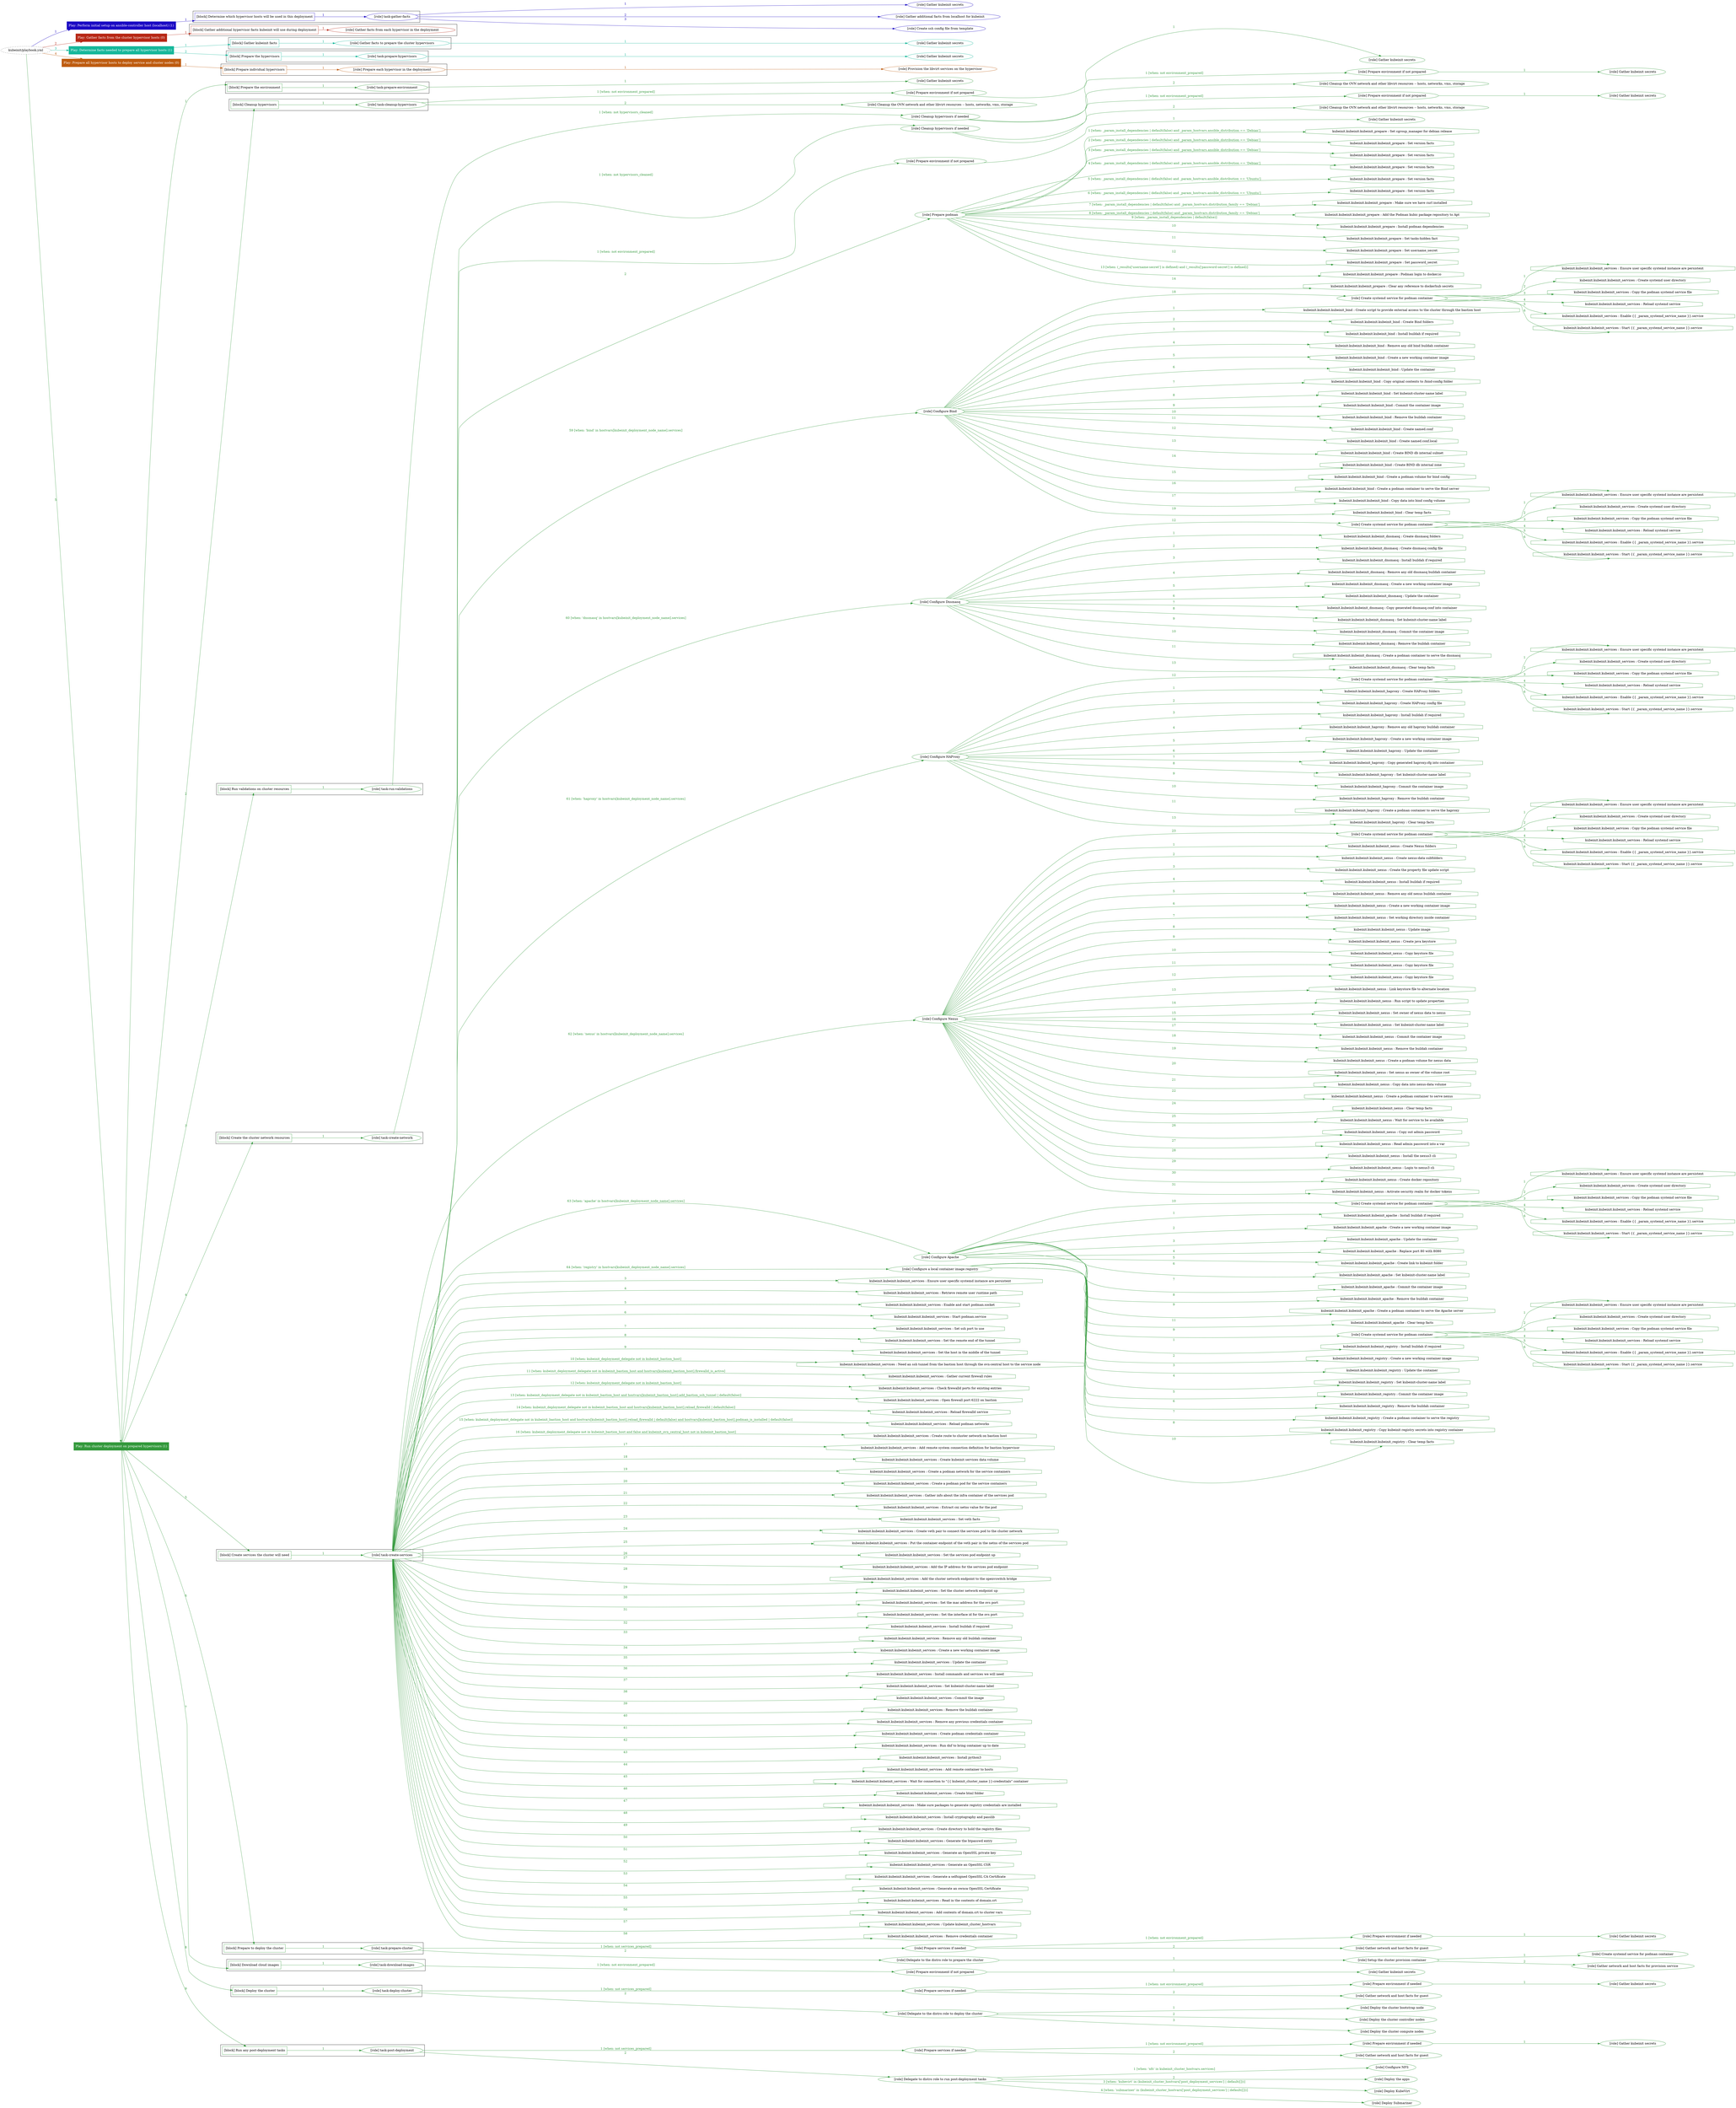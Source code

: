 digraph {
	graph [concentrate=true ordering=in rankdir=LR ratio=fill]
	edge [esep=5 sep=10]
	"kubeinit/playbook.yml" [URL="/home/runner/work/kubeinit/kubeinit/kubeinit/playbook.yml" id=playbook_6ded864e style=dotted]
	play_c38050e9 [label="Play: Perform initial setup on ansible-controller host (localhost) (1)" URL="/home/runner/work/kubeinit/kubeinit/kubeinit/playbook.yml" color="#1b08c4" fontcolor="#ffffff" id=play_c38050e9 shape=box style=filled tooltip=localhost]
	"kubeinit/playbook.yml" -> play_c38050e9 [label="1 " color="#1b08c4" fontcolor="#1b08c4" id=edge_c9c59ec2 labeltooltip="1 " tooltip="1 "]
	subgraph "Gather kubeinit secrets" {
		role_ed425d7a [label="[role] Gather kubeinit secrets" URL="/home/runner/.ansible/collections/ansible_collections/kubeinit/kubeinit/roles/kubeinit_prepare/tasks/build_hypervisors_group.yml" color="#1b08c4" id=role_ed425d7a tooltip="Gather kubeinit secrets"]
	}
	subgraph "Gather additional facts from localhost for kubeinit" {
		role_287404f8 [label="[role] Gather additional facts from localhost for kubeinit" URL="/home/runner/.ansible/collections/ansible_collections/kubeinit/kubeinit/roles/kubeinit_prepare/tasks/build_hypervisors_group.yml" color="#1b08c4" id=role_287404f8 tooltip="Gather additional facts from localhost for kubeinit"]
	}
	subgraph "Create ssh config file from template" {
		role_8828fabf [label="[role] Create ssh config file from template" URL="/home/runner/.ansible/collections/ansible_collections/kubeinit/kubeinit/roles/kubeinit_prepare/tasks/build_hypervisors_group.yml" color="#1b08c4" id=role_8828fabf tooltip="Create ssh config file from template"]
	}
	subgraph "task-gather-facts" {
		role_be105e7a [label="[role] task-gather-facts" URL="/home/runner/work/kubeinit/kubeinit/kubeinit/playbook.yml" color="#1b08c4" id=role_be105e7a tooltip="task-gather-facts"]
		role_be105e7a -> role_ed425d7a [label="1 " color="#1b08c4" fontcolor="#1b08c4" id=edge_6167202c labeltooltip="1 " tooltip="1 "]
		role_be105e7a -> role_287404f8 [label="2 " color="#1b08c4" fontcolor="#1b08c4" id=edge_cca8b32c labeltooltip="2 " tooltip="2 "]
		role_be105e7a -> role_8828fabf [label="3 " color="#1b08c4" fontcolor="#1b08c4" id=edge_8e5b0704 labeltooltip="3 " tooltip="3 "]
	}
	subgraph "Play: Perform initial setup on ansible-controller host (localhost) (1)" {
		play_c38050e9 -> block_63937a07 [label=1 color="#1b08c4" fontcolor="#1b08c4" id=edge_2c730be9 labeltooltip=1 tooltip=1]
		subgraph cluster_block_63937a07 {
			block_63937a07 [label="[block] Determine which hypervisor hosts will be used in this deployment" URL="/home/runner/work/kubeinit/kubeinit/kubeinit/playbook.yml" color="#1b08c4" id=block_63937a07 labeltooltip="Determine which hypervisor hosts will be used in this deployment" shape=box tooltip="Determine which hypervisor hosts will be used in this deployment"]
			block_63937a07 -> role_be105e7a [label="1 " color="#1b08c4" fontcolor="#1b08c4" id=edge_bbb43c6e labeltooltip="1 " tooltip="1 "]
		}
	}
	play_61b9027d [label="Play: Gather facts from the cluster hypervisor hosts (0)" URL="/home/runner/work/kubeinit/kubeinit/kubeinit/playbook.yml" color="#b72715" fontcolor="#ffffff" id=play_61b9027d shape=box style=filled tooltip="Play: Gather facts from the cluster hypervisor hosts (0)"]
	"kubeinit/playbook.yml" -> play_61b9027d [label="2 " color="#b72715" fontcolor="#b72715" id=edge_dd0d57e5 labeltooltip="2 " tooltip="2 "]
	subgraph "Gather facts from each hypervisor in the deployment" {
		role_6abe05dd [label="[role] Gather facts from each hypervisor in the deployment" URL="/home/runner/work/kubeinit/kubeinit/kubeinit/playbook.yml" color="#b72715" id=role_6abe05dd tooltip="Gather facts from each hypervisor in the deployment"]
	}
	subgraph "Play: Gather facts from the cluster hypervisor hosts (0)" {
		play_61b9027d -> block_3192e14a [label=1 color="#b72715" fontcolor="#b72715" id=edge_f10933f1 labeltooltip=1 tooltip=1]
		subgraph cluster_block_3192e14a {
			block_3192e14a [label="[block] Gather additional hypervisor facts kubeinit will use during deployment" URL="/home/runner/work/kubeinit/kubeinit/kubeinit/playbook.yml" color="#b72715" id=block_3192e14a labeltooltip="Gather additional hypervisor facts kubeinit will use during deployment" shape=box tooltip="Gather additional hypervisor facts kubeinit will use during deployment"]
			block_3192e14a -> role_6abe05dd [label="1 " color="#b72715" fontcolor="#b72715" id=edge_35ccc3e8 labeltooltip="1 " tooltip="1 "]
		}
	}
	play_89b5d40e [label="Play: Determine facts needed to prepare all hypervisor hosts (1)" URL="/home/runner/work/kubeinit/kubeinit/kubeinit/playbook.yml" color="#15b79a" fontcolor="#ffffff" id=play_89b5d40e shape=box style=filled tooltip=localhost]
	"kubeinit/playbook.yml" -> play_89b5d40e [label="3 " color="#15b79a" fontcolor="#15b79a" id=edge_9c64e7c0 labeltooltip="3 " tooltip="3 "]
	subgraph "Gather kubeinit secrets" {
		role_9480ac91 [label="[role] Gather kubeinit secrets" URL="/home/runner/.ansible/collections/ansible_collections/kubeinit/kubeinit/roles/kubeinit_prepare/tasks/gather_kubeinit_facts.yml" color="#15b79a" id=role_9480ac91 tooltip="Gather kubeinit secrets"]
	}
	subgraph "Gather facts to prepare the cluster hypervisors" {
		role_c77fb238 [label="[role] Gather facts to prepare the cluster hypervisors" URL="/home/runner/work/kubeinit/kubeinit/kubeinit/playbook.yml" color="#15b79a" id=role_c77fb238 tooltip="Gather facts to prepare the cluster hypervisors"]
		role_c77fb238 -> role_9480ac91 [label="1 " color="#15b79a" fontcolor="#15b79a" id=edge_31cc9771 labeltooltip="1 " tooltip="1 "]
	}
	subgraph "Gather kubeinit secrets" {
		role_f75bfef5 [label="[role] Gather kubeinit secrets" URL="/home/runner/.ansible/collections/ansible_collections/kubeinit/kubeinit/roles/kubeinit_prepare/tasks/gather_kubeinit_facts.yml" color="#15b79a" id=role_f75bfef5 tooltip="Gather kubeinit secrets"]
	}
	subgraph "task-prepare-hypervisors" {
		role_307fb99d [label="[role] task-prepare-hypervisors" URL="/home/runner/work/kubeinit/kubeinit/kubeinit/playbook.yml" color="#15b79a" id=role_307fb99d tooltip="task-prepare-hypervisors"]
		role_307fb99d -> role_f75bfef5 [label="1 " color="#15b79a" fontcolor="#15b79a" id=edge_d2db6c53 labeltooltip="1 " tooltip="1 "]
	}
	subgraph "Play: Determine facts needed to prepare all hypervisor hosts (1)" {
		play_89b5d40e -> block_743f4c05 [label=1 color="#15b79a" fontcolor="#15b79a" id=edge_e333ca07 labeltooltip=1 tooltip=1]
		subgraph cluster_block_743f4c05 {
			block_743f4c05 [label="[block] Gather kubeinit facts" URL="/home/runner/work/kubeinit/kubeinit/kubeinit/playbook.yml" color="#15b79a" id=block_743f4c05 labeltooltip="Gather kubeinit facts" shape=box tooltip="Gather kubeinit facts"]
			block_743f4c05 -> role_c77fb238 [label="1 " color="#15b79a" fontcolor="#15b79a" id=edge_491e873d labeltooltip="1 " tooltip="1 "]
		}
		play_89b5d40e -> block_e0d6460a [label=2 color="#15b79a" fontcolor="#15b79a" id=edge_e79f3eff labeltooltip=2 tooltip=2]
		subgraph cluster_block_e0d6460a {
			block_e0d6460a [label="[block] Prepare the hypervisors" URL="/home/runner/work/kubeinit/kubeinit/kubeinit/playbook.yml" color="#15b79a" id=block_e0d6460a labeltooltip="Prepare the hypervisors" shape=box tooltip="Prepare the hypervisors"]
			block_e0d6460a -> role_307fb99d [label="1 " color="#15b79a" fontcolor="#15b79a" id=edge_d835c3a3 labeltooltip="1 " tooltip="1 "]
		}
	}
	play_7f928346 [label="Play: Prepare all hypervisor hosts to deploy service and cluster nodes (0)" URL="/home/runner/work/kubeinit/kubeinit/kubeinit/playbook.yml" color="#be5b0e" fontcolor="#ffffff" id=play_7f928346 shape=box style=filled tooltip="Play: Prepare all hypervisor hosts to deploy service and cluster nodes (0)"]
	"kubeinit/playbook.yml" -> play_7f928346 [label="4 " color="#be5b0e" fontcolor="#be5b0e" id=edge_c1102682 labeltooltip="4 " tooltip="4 "]
	subgraph "Provision the libvirt services on the hypervisor" {
		role_90d64524 [label="[role] Provision the libvirt services on the hypervisor" URL="/home/runner/.ansible/collections/ansible_collections/kubeinit/kubeinit/roles/kubeinit_prepare/tasks/prepare_hypervisor.yml" color="#be5b0e" id=role_90d64524 tooltip="Provision the libvirt services on the hypervisor"]
	}
	subgraph "Prepare each hypervisor in the deployment" {
		role_1379a846 [label="[role] Prepare each hypervisor in the deployment" URL="/home/runner/work/kubeinit/kubeinit/kubeinit/playbook.yml" color="#be5b0e" id=role_1379a846 tooltip="Prepare each hypervisor in the deployment"]
		role_1379a846 -> role_90d64524 [label="1 " color="#be5b0e" fontcolor="#be5b0e" id=edge_b7739975 labeltooltip="1 " tooltip="1 "]
	}
	subgraph "Play: Prepare all hypervisor hosts to deploy service and cluster nodes (0)" {
		play_7f928346 -> block_647bb6f0 [label=1 color="#be5b0e" fontcolor="#be5b0e" id=edge_9f01e94b labeltooltip=1 tooltip=1]
		subgraph cluster_block_647bb6f0 {
			block_647bb6f0 [label="[block] Prepare individual hypervisors" URL="/home/runner/work/kubeinit/kubeinit/kubeinit/playbook.yml" color="#be5b0e" id=block_647bb6f0 labeltooltip="Prepare individual hypervisors" shape=box tooltip="Prepare individual hypervisors"]
			block_647bb6f0 -> role_1379a846 [label="1 " color="#be5b0e" fontcolor="#be5b0e" id=edge_275d0b84 labeltooltip="1 " tooltip="1 "]
		}
	}
	play_d943d791 [label="Play: Run cluster deployment on prepared hypervisors (1)" URL="/home/runner/work/kubeinit/kubeinit/kubeinit/playbook.yml" color="#33993c" fontcolor="#ffffff" id=play_d943d791 shape=box style=filled tooltip=localhost]
	"kubeinit/playbook.yml" -> play_d943d791 [label="5 " color="#33993c" fontcolor="#33993c" id=edge_c44d162b labeltooltip="5 " tooltip="5 "]
	subgraph "Gather kubeinit secrets" {
		role_7d75cba4 [label="[role] Gather kubeinit secrets" URL="/home/runner/.ansible/collections/ansible_collections/kubeinit/kubeinit/roles/kubeinit_prepare/tasks/gather_kubeinit_facts.yml" color="#33993c" id=role_7d75cba4 tooltip="Gather kubeinit secrets"]
	}
	subgraph "task-prepare-environment" {
		role_5a6b0368 [label="[role] task-prepare-environment" URL="/home/runner/work/kubeinit/kubeinit/kubeinit/playbook.yml" color="#33993c" id=role_5a6b0368 tooltip="task-prepare-environment"]
		role_5a6b0368 -> role_7d75cba4 [label="1 " color="#33993c" fontcolor="#33993c" id=edge_fdc9d498 labeltooltip="1 " tooltip="1 "]
	}
	subgraph "Gather kubeinit secrets" {
		role_9f381e5e [label="[role] Gather kubeinit secrets" URL="/home/runner/.ansible/collections/ansible_collections/kubeinit/kubeinit/roles/kubeinit_prepare/tasks/gather_kubeinit_facts.yml" color="#33993c" id=role_9f381e5e tooltip="Gather kubeinit secrets"]
	}
	subgraph "Prepare environment if not prepared" {
		role_0a04ac17 [label="[role] Prepare environment if not prepared" URL="/home/runner/.ansible/collections/ansible_collections/kubeinit/kubeinit/roles/kubeinit_prepare/tasks/cleanup_hypervisors.yml" color="#33993c" id=role_0a04ac17 tooltip="Prepare environment if not prepared"]
		role_0a04ac17 -> role_9f381e5e [label="1 " color="#33993c" fontcolor="#33993c" id=edge_67d3ee0a labeltooltip="1 " tooltip="1 "]
	}
	subgraph "Cleanup the OVN network and other libvirt resources -- hosts, networks, vms, storage" {
		role_434a018c [label="[role] Cleanup the OVN network and other libvirt resources -- hosts, networks, vms, storage" URL="/home/runner/.ansible/collections/ansible_collections/kubeinit/kubeinit/roles/kubeinit_prepare/tasks/cleanup_hypervisors.yml" color="#33993c" id=role_434a018c tooltip="Cleanup the OVN network and other libvirt resources -- hosts, networks, vms, storage"]
	}
	subgraph "task-cleanup-hypervisors" {
		role_b6bf2fa6 [label="[role] task-cleanup-hypervisors" URL="/home/runner/work/kubeinit/kubeinit/kubeinit/playbook.yml" color="#33993c" id=role_b6bf2fa6 tooltip="task-cleanup-hypervisors"]
		role_b6bf2fa6 -> role_0a04ac17 [label="1 [when: not environment_prepared]" color="#33993c" fontcolor="#33993c" id=edge_dfcad52b labeltooltip="1 [when: not environment_prepared]" tooltip="1 [when: not environment_prepared]"]
		role_b6bf2fa6 -> role_434a018c [label="2 " color="#33993c" fontcolor="#33993c" id=edge_fa7fbc18 labeltooltip="2 " tooltip="2 "]
	}
	subgraph "Gather kubeinit secrets" {
		role_f42c2739 [label="[role] Gather kubeinit secrets" URL="/home/runner/.ansible/collections/ansible_collections/kubeinit/kubeinit/roles/kubeinit_prepare/tasks/gather_kubeinit_facts.yml" color="#33993c" id=role_f42c2739 tooltip="Gather kubeinit secrets"]
	}
	subgraph "Prepare environment if not prepared" {
		role_32552448 [label="[role] Prepare environment if not prepared" URL="/home/runner/.ansible/collections/ansible_collections/kubeinit/kubeinit/roles/kubeinit_prepare/tasks/cleanup_hypervisors.yml" color="#33993c" id=role_32552448 tooltip="Prepare environment if not prepared"]
		role_32552448 -> role_f42c2739 [label="1 " color="#33993c" fontcolor="#33993c" id=edge_8a949256 labeltooltip="1 " tooltip="1 "]
	}
	subgraph "Cleanup the OVN network and other libvirt resources -- hosts, networks, vms, storage" {
		role_783b75a0 [label="[role] Cleanup the OVN network and other libvirt resources -- hosts, networks, vms, storage" URL="/home/runner/.ansible/collections/ansible_collections/kubeinit/kubeinit/roles/kubeinit_prepare/tasks/cleanup_hypervisors.yml" color="#33993c" id=role_783b75a0 tooltip="Cleanup the OVN network and other libvirt resources -- hosts, networks, vms, storage"]
	}
	subgraph "Cleanup hypervisors if needed" {
		role_57fa3031 [label="[role] Cleanup hypervisors if needed" URL="/home/runner/.ansible/collections/ansible_collections/kubeinit/kubeinit/roles/kubeinit_validations/tasks/main.yml" color="#33993c" id=role_57fa3031 tooltip="Cleanup hypervisors if needed"]
		role_57fa3031 -> role_32552448 [label="1 [when: not environment_prepared]" color="#33993c" fontcolor="#33993c" id=edge_d2f5e4df labeltooltip="1 [when: not environment_prepared]" tooltip="1 [when: not environment_prepared]"]
		role_57fa3031 -> role_783b75a0 [label="2 " color="#33993c" fontcolor="#33993c" id=edge_fead7d8f labeltooltip="2 " tooltip="2 "]
	}
	subgraph "task-run-validations" {
		role_e469875f [label="[role] task-run-validations" URL="/home/runner/work/kubeinit/kubeinit/kubeinit/playbook.yml" color="#33993c" id=role_e469875f tooltip="task-run-validations"]
		role_e469875f -> role_57fa3031 [label="1 [when: not hypervisors_cleaned]" color="#33993c" fontcolor="#33993c" id=edge_d85ba56c labeltooltip="1 [when: not hypervisors_cleaned]" tooltip="1 [when: not hypervisors_cleaned]"]
	}
	subgraph "Gather kubeinit secrets" {
		role_9ed201ac [label="[role] Gather kubeinit secrets" URL="/home/runner/.ansible/collections/ansible_collections/kubeinit/kubeinit/roles/kubeinit_prepare/tasks/gather_kubeinit_facts.yml" color="#33993c" id=role_9ed201ac tooltip="Gather kubeinit secrets"]
	}
	subgraph "Prepare environment if not prepared" {
		role_56bc6f3d [label="[role] Prepare environment if not prepared" URL="/home/runner/.ansible/collections/ansible_collections/kubeinit/kubeinit/roles/kubeinit_prepare/tasks/cleanup_hypervisors.yml" color="#33993c" id=role_56bc6f3d tooltip="Prepare environment if not prepared"]
		role_56bc6f3d -> role_9ed201ac [label="1 " color="#33993c" fontcolor="#33993c" id=edge_44beb11b labeltooltip="1 " tooltip="1 "]
	}
	subgraph "Cleanup the OVN network and other libvirt resources -- hosts, networks, vms, storage" {
		role_69907721 [label="[role] Cleanup the OVN network and other libvirt resources -- hosts, networks, vms, storage" URL="/home/runner/.ansible/collections/ansible_collections/kubeinit/kubeinit/roles/kubeinit_prepare/tasks/cleanup_hypervisors.yml" color="#33993c" id=role_69907721 tooltip="Cleanup the OVN network and other libvirt resources -- hosts, networks, vms, storage"]
	}
	subgraph "Cleanup hypervisors if needed" {
		role_93631a0a [label="[role] Cleanup hypervisors if needed" URL="/home/runner/.ansible/collections/ansible_collections/kubeinit/kubeinit/roles/kubeinit_libvirt/tasks/create_network.yml" color="#33993c" id=role_93631a0a tooltip="Cleanup hypervisors if needed"]
		role_93631a0a -> role_56bc6f3d [label="1 [when: not environment_prepared]" color="#33993c" fontcolor="#33993c" id=edge_827b5483 labeltooltip="1 [when: not environment_prepared]" tooltip="1 [when: not environment_prepared]"]
		role_93631a0a -> role_69907721 [label="2 " color="#33993c" fontcolor="#33993c" id=edge_65221233 labeltooltip="2 " tooltip="2 "]
	}
	subgraph "task-create-network" {
		role_a974b4ed [label="[role] task-create-network" URL="/home/runner/work/kubeinit/kubeinit/kubeinit/playbook.yml" color="#33993c" id=role_a974b4ed tooltip="task-create-network"]
		role_a974b4ed -> role_93631a0a [label="1 [when: not hypervisors_cleaned]" color="#33993c" fontcolor="#33993c" id=edge_f1f3ee03 labeltooltip="1 [when: not hypervisors_cleaned]" tooltip="1 [when: not hypervisors_cleaned]"]
	}
	subgraph "Gather kubeinit secrets" {
		role_76714333 [label="[role] Gather kubeinit secrets" URL="/home/runner/.ansible/collections/ansible_collections/kubeinit/kubeinit/roles/kubeinit_prepare/tasks/gather_kubeinit_facts.yml" color="#33993c" id=role_76714333 tooltip="Gather kubeinit secrets"]
	}
	subgraph "Prepare environment if not prepared" {
		role_246e85e0 [label="[role] Prepare environment if not prepared" URL="/home/runner/.ansible/collections/ansible_collections/kubeinit/kubeinit/roles/kubeinit_services/tasks/main.yml" color="#33993c" id=role_246e85e0 tooltip="Prepare environment if not prepared"]
		role_246e85e0 -> role_76714333 [label="1 " color="#33993c" fontcolor="#33993c" id=edge_652b7c4f labeltooltip="1 " tooltip="1 "]
	}
	subgraph "Prepare podman" {
		role_812ae649 [label="[role] Prepare podman" URL="/home/runner/.ansible/collections/ansible_collections/kubeinit/kubeinit/roles/kubeinit_services/tasks/00_create_service_pod.yml" color="#33993c" id=role_812ae649 tooltip="Prepare podman"]
		task_9469c254 [label="kubeinit.kubeinit.kubeinit_prepare : Set cgroup_manager for debian release" URL="/home/runner/.ansible/collections/ansible_collections/kubeinit/kubeinit/roles/kubeinit_prepare/tasks/prepare_podman.yml" color="#33993c" id=task_9469c254 shape=octagon tooltip="kubeinit.kubeinit.kubeinit_prepare : Set cgroup_manager for debian release"]
		role_812ae649 -> task_9469c254 [label="1 [when: _param_install_dependencies | default(false) and _param_hostvars.ansible_distribution == 'Debian']" color="#33993c" fontcolor="#33993c" id=edge_79ca235e labeltooltip="1 [when: _param_install_dependencies | default(false) and _param_hostvars.ansible_distribution == 'Debian']" tooltip="1 [when: _param_install_dependencies | default(false) and _param_hostvars.ansible_distribution == 'Debian']"]
		task_37b49799 [label="kubeinit.kubeinit.kubeinit_prepare : Set version facts" URL="/home/runner/.ansible/collections/ansible_collections/kubeinit/kubeinit/roles/kubeinit_prepare/tasks/prepare_podman.yml" color="#33993c" id=task_37b49799 shape=octagon tooltip="kubeinit.kubeinit.kubeinit_prepare : Set version facts"]
		role_812ae649 -> task_37b49799 [label="2 [when: _param_install_dependencies | default(false) and _param_hostvars.ansible_distribution == 'Debian']" color="#33993c" fontcolor="#33993c" id=edge_a715c031 labeltooltip="2 [when: _param_install_dependencies | default(false) and _param_hostvars.ansible_distribution == 'Debian']" tooltip="2 [when: _param_install_dependencies | default(false) and _param_hostvars.ansible_distribution == 'Debian']"]
		task_a6244e48 [label="kubeinit.kubeinit.kubeinit_prepare : Set version facts" URL="/home/runner/.ansible/collections/ansible_collections/kubeinit/kubeinit/roles/kubeinit_prepare/tasks/prepare_podman.yml" color="#33993c" id=task_a6244e48 shape=octagon tooltip="kubeinit.kubeinit.kubeinit_prepare : Set version facts"]
		role_812ae649 -> task_a6244e48 [label="3 [when: _param_install_dependencies | default(false) and _param_hostvars.ansible_distribution == 'Debian']" color="#33993c" fontcolor="#33993c" id=edge_0b8f036d labeltooltip="3 [when: _param_install_dependencies | default(false) and _param_hostvars.ansible_distribution == 'Debian']" tooltip="3 [when: _param_install_dependencies | default(false) and _param_hostvars.ansible_distribution == 'Debian']"]
		task_9bf23526 [label="kubeinit.kubeinit.kubeinit_prepare : Set version facts" URL="/home/runner/.ansible/collections/ansible_collections/kubeinit/kubeinit/roles/kubeinit_prepare/tasks/prepare_podman.yml" color="#33993c" id=task_9bf23526 shape=octagon tooltip="kubeinit.kubeinit.kubeinit_prepare : Set version facts"]
		role_812ae649 -> task_9bf23526 [label="4 [when: _param_install_dependencies | default(false) and _param_hostvars.ansible_distribution == 'Debian']" color="#33993c" fontcolor="#33993c" id=edge_ba21636d labeltooltip="4 [when: _param_install_dependencies | default(false) and _param_hostvars.ansible_distribution == 'Debian']" tooltip="4 [when: _param_install_dependencies | default(false) and _param_hostvars.ansible_distribution == 'Debian']"]
		task_9d8dacbb [label="kubeinit.kubeinit.kubeinit_prepare : Set version facts" URL="/home/runner/.ansible/collections/ansible_collections/kubeinit/kubeinit/roles/kubeinit_prepare/tasks/prepare_podman.yml" color="#33993c" id=task_9d8dacbb shape=octagon tooltip="kubeinit.kubeinit.kubeinit_prepare : Set version facts"]
		role_812ae649 -> task_9d8dacbb [label="5 [when: _param_install_dependencies | default(false) and _param_hostvars.ansible_distribution == 'Ubuntu']" color="#33993c" fontcolor="#33993c" id=edge_588fa24e labeltooltip="5 [when: _param_install_dependencies | default(false) and _param_hostvars.ansible_distribution == 'Ubuntu']" tooltip="5 [when: _param_install_dependencies | default(false) and _param_hostvars.ansible_distribution == 'Ubuntu']"]
		task_ef9964df [label="kubeinit.kubeinit.kubeinit_prepare : Set version facts" URL="/home/runner/.ansible/collections/ansible_collections/kubeinit/kubeinit/roles/kubeinit_prepare/tasks/prepare_podman.yml" color="#33993c" id=task_ef9964df shape=octagon tooltip="kubeinit.kubeinit.kubeinit_prepare : Set version facts"]
		role_812ae649 -> task_ef9964df [label="6 [when: _param_install_dependencies | default(false) and _param_hostvars.ansible_distribution == 'Ubuntu']" color="#33993c" fontcolor="#33993c" id=edge_80e101bb labeltooltip="6 [when: _param_install_dependencies | default(false) and _param_hostvars.ansible_distribution == 'Ubuntu']" tooltip="6 [when: _param_install_dependencies | default(false) and _param_hostvars.ansible_distribution == 'Ubuntu']"]
		task_157d5551 [label="kubeinit.kubeinit.kubeinit_prepare : Make sure we have curl installed" URL="/home/runner/.ansible/collections/ansible_collections/kubeinit/kubeinit/roles/kubeinit_prepare/tasks/prepare_podman.yml" color="#33993c" id=task_157d5551 shape=octagon tooltip="kubeinit.kubeinit.kubeinit_prepare : Make sure we have curl installed"]
		role_812ae649 -> task_157d5551 [label="7 [when: _param_install_dependencies | default(false) and _param_hostvars.distribution_family == 'Debian']" color="#33993c" fontcolor="#33993c" id=edge_c0798609 labeltooltip="7 [when: _param_install_dependencies | default(false) and _param_hostvars.distribution_family == 'Debian']" tooltip="7 [when: _param_install_dependencies | default(false) and _param_hostvars.distribution_family == 'Debian']"]
		task_f3810aed [label="kubeinit.kubeinit.kubeinit_prepare : Add the Podman kubic package repository to Apt" URL="/home/runner/.ansible/collections/ansible_collections/kubeinit/kubeinit/roles/kubeinit_prepare/tasks/prepare_podman.yml" color="#33993c" id=task_f3810aed shape=octagon tooltip="kubeinit.kubeinit.kubeinit_prepare : Add the Podman kubic package repository to Apt"]
		role_812ae649 -> task_f3810aed [label="8 [when: _param_install_dependencies | default(false) and _param_hostvars.distribution_family == 'Debian']" color="#33993c" fontcolor="#33993c" id=edge_6241998f labeltooltip="8 [when: _param_install_dependencies | default(false) and _param_hostvars.distribution_family == 'Debian']" tooltip="8 [when: _param_install_dependencies | default(false) and _param_hostvars.distribution_family == 'Debian']"]
		task_f3274eb3 [label="kubeinit.kubeinit.kubeinit_prepare : Install podman dependencies" URL="/home/runner/.ansible/collections/ansible_collections/kubeinit/kubeinit/roles/kubeinit_prepare/tasks/prepare_podman.yml" color="#33993c" id=task_f3274eb3 shape=octagon tooltip="kubeinit.kubeinit.kubeinit_prepare : Install podman dependencies"]
		role_812ae649 -> task_f3274eb3 [label="9 [when: _param_install_dependencies | default(false)]" color="#33993c" fontcolor="#33993c" id=edge_5c28b831 labeltooltip="9 [when: _param_install_dependencies | default(false)]" tooltip="9 [when: _param_install_dependencies | default(false)]"]
		task_7d0bc063 [label="kubeinit.kubeinit.kubeinit_prepare : Set tasks-hidden fact" URL="/home/runner/.ansible/collections/ansible_collections/kubeinit/kubeinit/roles/kubeinit_prepare/tasks/prepare_podman.yml" color="#33993c" id=task_7d0bc063 shape=octagon tooltip="kubeinit.kubeinit.kubeinit_prepare : Set tasks-hidden fact"]
		role_812ae649 -> task_7d0bc063 [label="10 " color="#33993c" fontcolor="#33993c" id=edge_b1ee5ad7 labeltooltip="10 " tooltip="10 "]
		task_4e115de4 [label="kubeinit.kubeinit.kubeinit_prepare : Set username_secret" URL="/home/runner/.ansible/collections/ansible_collections/kubeinit/kubeinit/roles/kubeinit_prepare/tasks/prepare_podman.yml" color="#33993c" id=task_4e115de4 shape=octagon tooltip="kubeinit.kubeinit.kubeinit_prepare : Set username_secret"]
		role_812ae649 -> task_4e115de4 [label="11 " color="#33993c" fontcolor="#33993c" id=edge_78c26b22 labeltooltip="11 " tooltip="11 "]
		task_fa06687a [label="kubeinit.kubeinit.kubeinit_prepare : Set password_secret" URL="/home/runner/.ansible/collections/ansible_collections/kubeinit/kubeinit/roles/kubeinit_prepare/tasks/prepare_podman.yml" color="#33993c" id=task_fa06687a shape=octagon tooltip="kubeinit.kubeinit.kubeinit_prepare : Set password_secret"]
		role_812ae649 -> task_fa06687a [label="12 " color="#33993c" fontcolor="#33993c" id=edge_a84101ae labeltooltip="12 " tooltip="12 "]
		task_af1d6fae [label="kubeinit.kubeinit.kubeinit_prepare : Podman login to docker.io" URL="/home/runner/.ansible/collections/ansible_collections/kubeinit/kubeinit/roles/kubeinit_prepare/tasks/prepare_podman.yml" color="#33993c" id=task_af1d6fae shape=octagon tooltip="kubeinit.kubeinit.kubeinit_prepare : Podman login to docker.io"]
		role_812ae649 -> task_af1d6fae [label="13 [when: (_results['username-secret'] is defined) and (_results['password-secret'] is defined)]" color="#33993c" fontcolor="#33993c" id=edge_6648766b labeltooltip="13 [when: (_results['username-secret'] is defined) and (_results['password-secret'] is defined)]" tooltip="13 [when: (_results['username-secret'] is defined) and (_results['password-secret'] is defined)]"]
		task_63ad1512 [label="kubeinit.kubeinit.kubeinit_prepare : Clear any reference to dockerhub secrets" URL="/home/runner/.ansible/collections/ansible_collections/kubeinit/kubeinit/roles/kubeinit_prepare/tasks/prepare_podman.yml" color="#33993c" id=task_63ad1512 shape=octagon tooltip="kubeinit.kubeinit.kubeinit_prepare : Clear any reference to dockerhub secrets"]
		role_812ae649 -> task_63ad1512 [label="14 " color="#33993c" fontcolor="#33993c" id=edge_bff083b6 labeltooltip="14 " tooltip="14 "]
	}
	subgraph "Create systemd service for podman container" {
		role_3ee06fc7 [label="[role] Create systemd service for podman container" URL="/home/runner/.ansible/collections/ansible_collections/kubeinit/kubeinit/roles/kubeinit_bind/tasks/main.yml" color="#33993c" id=role_3ee06fc7 tooltip="Create systemd service for podman container"]
		task_d2c0f757 [label="kubeinit.kubeinit.kubeinit_services : Ensure user specific systemd instance are persistent" URL="/home/runner/.ansible/collections/ansible_collections/kubeinit/kubeinit/roles/kubeinit_services/tasks/create_managed_service.yml" color="#33993c" id=task_d2c0f757 shape=octagon tooltip="kubeinit.kubeinit.kubeinit_services : Ensure user specific systemd instance are persistent"]
		role_3ee06fc7 -> task_d2c0f757 [label="1 " color="#33993c" fontcolor="#33993c" id=edge_dd3e526f labeltooltip="1 " tooltip="1 "]
		task_d2b75348 [label="kubeinit.kubeinit.kubeinit_services : Create systemd user directory" URL="/home/runner/.ansible/collections/ansible_collections/kubeinit/kubeinit/roles/kubeinit_services/tasks/create_managed_service.yml" color="#33993c" id=task_d2b75348 shape=octagon tooltip="kubeinit.kubeinit.kubeinit_services : Create systemd user directory"]
		role_3ee06fc7 -> task_d2b75348 [label="2 " color="#33993c" fontcolor="#33993c" id=edge_76c78efa labeltooltip="2 " tooltip="2 "]
		task_e815e986 [label="kubeinit.kubeinit.kubeinit_services : Copy the podman systemd service file" URL="/home/runner/.ansible/collections/ansible_collections/kubeinit/kubeinit/roles/kubeinit_services/tasks/create_managed_service.yml" color="#33993c" id=task_e815e986 shape=octagon tooltip="kubeinit.kubeinit.kubeinit_services : Copy the podman systemd service file"]
		role_3ee06fc7 -> task_e815e986 [label="3 " color="#33993c" fontcolor="#33993c" id=edge_749012c2 labeltooltip="3 " tooltip="3 "]
		task_2be6e274 [label="kubeinit.kubeinit.kubeinit_services : Reload systemd service" URL="/home/runner/.ansible/collections/ansible_collections/kubeinit/kubeinit/roles/kubeinit_services/tasks/create_managed_service.yml" color="#33993c" id=task_2be6e274 shape=octagon tooltip="kubeinit.kubeinit.kubeinit_services : Reload systemd service"]
		role_3ee06fc7 -> task_2be6e274 [label="4 " color="#33993c" fontcolor="#33993c" id=edge_f85baa41 labeltooltip="4 " tooltip="4 "]
		task_911c0520 [label="kubeinit.kubeinit.kubeinit_services : Enable {{ _param_systemd_service_name }}.service" URL="/home/runner/.ansible/collections/ansible_collections/kubeinit/kubeinit/roles/kubeinit_services/tasks/create_managed_service.yml" color="#33993c" id=task_911c0520 shape=octagon tooltip="kubeinit.kubeinit.kubeinit_services : Enable {{ _param_systemd_service_name }}.service"]
		role_3ee06fc7 -> task_911c0520 [label="5 " color="#33993c" fontcolor="#33993c" id=edge_21dce667 labeltooltip="5 " tooltip="5 "]
		task_c8c9fd76 [label="kubeinit.kubeinit.kubeinit_services : Start {{ _param_systemd_service_name }}.service" URL="/home/runner/.ansible/collections/ansible_collections/kubeinit/kubeinit/roles/kubeinit_services/tasks/create_managed_service.yml" color="#33993c" id=task_c8c9fd76 shape=octagon tooltip="kubeinit.kubeinit.kubeinit_services : Start {{ _param_systemd_service_name }}.service"]
		role_3ee06fc7 -> task_c8c9fd76 [label="6 " color="#33993c" fontcolor="#33993c" id=edge_19773ac0 labeltooltip="6 " tooltip="6 "]
	}
	subgraph "Configure Bind" {
		role_4dfdba3b [label="[role] Configure Bind" URL="/home/runner/.ansible/collections/ansible_collections/kubeinit/kubeinit/roles/kubeinit_services/tasks/start_services_containers.yml" color="#33993c" id=role_4dfdba3b tooltip="Configure Bind"]
		task_b8ab7dc2 [label="kubeinit.kubeinit.kubeinit_bind : Create script to provide external access to the cluster through the bastion host" URL="/home/runner/.ansible/collections/ansible_collections/kubeinit/kubeinit/roles/kubeinit_bind/tasks/main.yml" color="#33993c" id=task_b8ab7dc2 shape=octagon tooltip="kubeinit.kubeinit.kubeinit_bind : Create script to provide external access to the cluster through the bastion host"]
		role_4dfdba3b -> task_b8ab7dc2 [label="1 " color="#33993c" fontcolor="#33993c" id=edge_54eaa2a5 labeltooltip="1 " tooltip="1 "]
		task_cb26469d [label="kubeinit.kubeinit.kubeinit_bind : Create Bind folders" URL="/home/runner/.ansible/collections/ansible_collections/kubeinit/kubeinit/roles/kubeinit_bind/tasks/main.yml" color="#33993c" id=task_cb26469d shape=octagon tooltip="kubeinit.kubeinit.kubeinit_bind : Create Bind folders"]
		role_4dfdba3b -> task_cb26469d [label="2 " color="#33993c" fontcolor="#33993c" id=edge_bbef2352 labeltooltip="2 " tooltip="2 "]
		task_c4638a0e [label="kubeinit.kubeinit.kubeinit_bind : Install buildah if required" URL="/home/runner/.ansible/collections/ansible_collections/kubeinit/kubeinit/roles/kubeinit_bind/tasks/main.yml" color="#33993c" id=task_c4638a0e shape=octagon tooltip="kubeinit.kubeinit.kubeinit_bind : Install buildah if required"]
		role_4dfdba3b -> task_c4638a0e [label="3 " color="#33993c" fontcolor="#33993c" id=edge_3d112d8f labeltooltip="3 " tooltip="3 "]
		task_dcf9d88e [label="kubeinit.kubeinit.kubeinit_bind : Remove any old bind buildah container" URL="/home/runner/.ansible/collections/ansible_collections/kubeinit/kubeinit/roles/kubeinit_bind/tasks/main.yml" color="#33993c" id=task_dcf9d88e shape=octagon tooltip="kubeinit.kubeinit.kubeinit_bind : Remove any old bind buildah container"]
		role_4dfdba3b -> task_dcf9d88e [label="4 " color="#33993c" fontcolor="#33993c" id=edge_c458e555 labeltooltip="4 " tooltip="4 "]
		task_83d2ab47 [label="kubeinit.kubeinit.kubeinit_bind : Create a new working container image" URL="/home/runner/.ansible/collections/ansible_collections/kubeinit/kubeinit/roles/kubeinit_bind/tasks/main.yml" color="#33993c" id=task_83d2ab47 shape=octagon tooltip="kubeinit.kubeinit.kubeinit_bind : Create a new working container image"]
		role_4dfdba3b -> task_83d2ab47 [label="5 " color="#33993c" fontcolor="#33993c" id=edge_7b7b31e5 labeltooltip="5 " tooltip="5 "]
		task_9238f635 [label="kubeinit.kubeinit.kubeinit_bind : Update the container" URL="/home/runner/.ansible/collections/ansible_collections/kubeinit/kubeinit/roles/kubeinit_bind/tasks/main.yml" color="#33993c" id=task_9238f635 shape=octagon tooltip="kubeinit.kubeinit.kubeinit_bind : Update the container"]
		role_4dfdba3b -> task_9238f635 [label="6 " color="#33993c" fontcolor="#33993c" id=edge_69c49bac labeltooltip="6 " tooltip="6 "]
		task_5156ba57 [label="kubeinit.kubeinit.kubeinit_bind : Copy original contents to /bind-config folder" URL="/home/runner/.ansible/collections/ansible_collections/kubeinit/kubeinit/roles/kubeinit_bind/tasks/main.yml" color="#33993c" id=task_5156ba57 shape=octagon tooltip="kubeinit.kubeinit.kubeinit_bind : Copy original contents to /bind-config folder"]
		role_4dfdba3b -> task_5156ba57 [label="7 " color="#33993c" fontcolor="#33993c" id=edge_75a46b46 labeltooltip="7 " tooltip="7 "]
		task_aafd6980 [label="kubeinit.kubeinit.kubeinit_bind : Set kubeinit-cluster-name label" URL="/home/runner/.ansible/collections/ansible_collections/kubeinit/kubeinit/roles/kubeinit_bind/tasks/main.yml" color="#33993c" id=task_aafd6980 shape=octagon tooltip="kubeinit.kubeinit.kubeinit_bind : Set kubeinit-cluster-name label"]
		role_4dfdba3b -> task_aafd6980 [label="8 " color="#33993c" fontcolor="#33993c" id=edge_c2df87cc labeltooltip="8 " tooltip="8 "]
		task_41848be1 [label="kubeinit.kubeinit.kubeinit_bind : Commit the container image" URL="/home/runner/.ansible/collections/ansible_collections/kubeinit/kubeinit/roles/kubeinit_bind/tasks/main.yml" color="#33993c" id=task_41848be1 shape=octagon tooltip="kubeinit.kubeinit.kubeinit_bind : Commit the container image"]
		role_4dfdba3b -> task_41848be1 [label="9 " color="#33993c" fontcolor="#33993c" id=edge_3b218f36 labeltooltip="9 " tooltip="9 "]
		task_142902f7 [label="kubeinit.kubeinit.kubeinit_bind : Remove the buildah container" URL="/home/runner/.ansible/collections/ansible_collections/kubeinit/kubeinit/roles/kubeinit_bind/tasks/main.yml" color="#33993c" id=task_142902f7 shape=octagon tooltip="kubeinit.kubeinit.kubeinit_bind : Remove the buildah container"]
		role_4dfdba3b -> task_142902f7 [label="10 " color="#33993c" fontcolor="#33993c" id=edge_256f604f labeltooltip="10 " tooltip="10 "]
		task_c8a65551 [label="kubeinit.kubeinit.kubeinit_bind : Create named.conf" URL="/home/runner/.ansible/collections/ansible_collections/kubeinit/kubeinit/roles/kubeinit_bind/tasks/main.yml" color="#33993c" id=task_c8a65551 shape=octagon tooltip="kubeinit.kubeinit.kubeinit_bind : Create named.conf"]
		role_4dfdba3b -> task_c8a65551 [label="11 " color="#33993c" fontcolor="#33993c" id=edge_3c267d8a labeltooltip="11 " tooltip="11 "]
		task_bb94d014 [label="kubeinit.kubeinit.kubeinit_bind : Create named.conf.local" URL="/home/runner/.ansible/collections/ansible_collections/kubeinit/kubeinit/roles/kubeinit_bind/tasks/main.yml" color="#33993c" id=task_bb94d014 shape=octagon tooltip="kubeinit.kubeinit.kubeinit_bind : Create named.conf.local"]
		role_4dfdba3b -> task_bb94d014 [label="12 " color="#33993c" fontcolor="#33993c" id=edge_0430054f labeltooltip="12 " tooltip="12 "]
		task_7ddb4982 [label="kubeinit.kubeinit.kubeinit_bind : Create BIND db internal subnet" URL="/home/runner/.ansible/collections/ansible_collections/kubeinit/kubeinit/roles/kubeinit_bind/tasks/main.yml" color="#33993c" id=task_7ddb4982 shape=octagon tooltip="kubeinit.kubeinit.kubeinit_bind : Create BIND db internal subnet"]
		role_4dfdba3b -> task_7ddb4982 [label="13 " color="#33993c" fontcolor="#33993c" id=edge_9878b28e labeltooltip="13 " tooltip="13 "]
		task_c6a34bb2 [label="kubeinit.kubeinit.kubeinit_bind : Create BIND db internal zone" URL="/home/runner/.ansible/collections/ansible_collections/kubeinit/kubeinit/roles/kubeinit_bind/tasks/main.yml" color="#33993c" id=task_c6a34bb2 shape=octagon tooltip="kubeinit.kubeinit.kubeinit_bind : Create BIND db internal zone"]
		role_4dfdba3b -> task_c6a34bb2 [label="14 " color="#33993c" fontcolor="#33993c" id=edge_554d7e36 labeltooltip="14 " tooltip="14 "]
		task_85b08194 [label="kubeinit.kubeinit.kubeinit_bind : Create a podman volume for bind config" URL="/home/runner/.ansible/collections/ansible_collections/kubeinit/kubeinit/roles/kubeinit_bind/tasks/main.yml" color="#33993c" id=task_85b08194 shape=octagon tooltip="kubeinit.kubeinit.kubeinit_bind : Create a podman volume for bind config"]
		role_4dfdba3b -> task_85b08194 [label="15 " color="#33993c" fontcolor="#33993c" id=edge_0262a8d7 labeltooltip="15 " tooltip="15 "]
		task_e402a9ff [label="kubeinit.kubeinit.kubeinit_bind : Create a podman container to serve the Bind server" URL="/home/runner/.ansible/collections/ansible_collections/kubeinit/kubeinit/roles/kubeinit_bind/tasks/main.yml" color="#33993c" id=task_e402a9ff shape=octagon tooltip="kubeinit.kubeinit.kubeinit_bind : Create a podman container to serve the Bind server"]
		role_4dfdba3b -> task_e402a9ff [label="16 " color="#33993c" fontcolor="#33993c" id=edge_fbb230c0 labeltooltip="16 " tooltip="16 "]
		task_af2ae09f [label="kubeinit.kubeinit.kubeinit_bind : Copy data into bind config volume" URL="/home/runner/.ansible/collections/ansible_collections/kubeinit/kubeinit/roles/kubeinit_bind/tasks/main.yml" color="#33993c" id=task_af2ae09f shape=octagon tooltip="kubeinit.kubeinit.kubeinit_bind : Copy data into bind config volume"]
		role_4dfdba3b -> task_af2ae09f [label="17 " color="#33993c" fontcolor="#33993c" id=edge_5c0e6f2a labeltooltip="17 " tooltip="17 "]
		role_4dfdba3b -> role_3ee06fc7 [label="18 " color="#33993c" fontcolor="#33993c" id=edge_b6c242aa labeltooltip="18 " tooltip="18 "]
		task_28cceaeb [label="kubeinit.kubeinit.kubeinit_bind : Clear temp facts" URL="/home/runner/.ansible/collections/ansible_collections/kubeinit/kubeinit/roles/kubeinit_bind/tasks/main.yml" color="#33993c" id=task_28cceaeb shape=octagon tooltip="kubeinit.kubeinit.kubeinit_bind : Clear temp facts"]
		role_4dfdba3b -> task_28cceaeb [label="19 " color="#33993c" fontcolor="#33993c" id=edge_118a6142 labeltooltip="19 " tooltip="19 "]
	}
	subgraph "Create systemd service for podman container" {
		role_4765d701 [label="[role] Create systemd service for podman container" URL="/home/runner/.ansible/collections/ansible_collections/kubeinit/kubeinit/roles/kubeinit_dnsmasq/tasks/main.yml" color="#33993c" id=role_4765d701 tooltip="Create systemd service for podman container"]
		task_40b09aaf [label="kubeinit.kubeinit.kubeinit_services : Ensure user specific systemd instance are persistent" URL="/home/runner/.ansible/collections/ansible_collections/kubeinit/kubeinit/roles/kubeinit_services/tasks/create_managed_service.yml" color="#33993c" id=task_40b09aaf shape=octagon tooltip="kubeinit.kubeinit.kubeinit_services : Ensure user specific systemd instance are persistent"]
		role_4765d701 -> task_40b09aaf [label="1 " color="#33993c" fontcolor="#33993c" id=edge_51f67a09 labeltooltip="1 " tooltip="1 "]
		task_f03c70bc [label="kubeinit.kubeinit.kubeinit_services : Create systemd user directory" URL="/home/runner/.ansible/collections/ansible_collections/kubeinit/kubeinit/roles/kubeinit_services/tasks/create_managed_service.yml" color="#33993c" id=task_f03c70bc shape=octagon tooltip="kubeinit.kubeinit.kubeinit_services : Create systemd user directory"]
		role_4765d701 -> task_f03c70bc [label="2 " color="#33993c" fontcolor="#33993c" id=edge_dd470151 labeltooltip="2 " tooltip="2 "]
		task_a727ce54 [label="kubeinit.kubeinit.kubeinit_services : Copy the podman systemd service file" URL="/home/runner/.ansible/collections/ansible_collections/kubeinit/kubeinit/roles/kubeinit_services/tasks/create_managed_service.yml" color="#33993c" id=task_a727ce54 shape=octagon tooltip="kubeinit.kubeinit.kubeinit_services : Copy the podman systemd service file"]
		role_4765d701 -> task_a727ce54 [label="3 " color="#33993c" fontcolor="#33993c" id=edge_64b10807 labeltooltip="3 " tooltip="3 "]
		task_8bd84d05 [label="kubeinit.kubeinit.kubeinit_services : Reload systemd service" URL="/home/runner/.ansible/collections/ansible_collections/kubeinit/kubeinit/roles/kubeinit_services/tasks/create_managed_service.yml" color="#33993c" id=task_8bd84d05 shape=octagon tooltip="kubeinit.kubeinit.kubeinit_services : Reload systemd service"]
		role_4765d701 -> task_8bd84d05 [label="4 " color="#33993c" fontcolor="#33993c" id=edge_77e5310c labeltooltip="4 " tooltip="4 "]
		task_fde0831b [label="kubeinit.kubeinit.kubeinit_services : Enable {{ _param_systemd_service_name }}.service" URL="/home/runner/.ansible/collections/ansible_collections/kubeinit/kubeinit/roles/kubeinit_services/tasks/create_managed_service.yml" color="#33993c" id=task_fde0831b shape=octagon tooltip="kubeinit.kubeinit.kubeinit_services : Enable {{ _param_systemd_service_name }}.service"]
		role_4765d701 -> task_fde0831b [label="5 " color="#33993c" fontcolor="#33993c" id=edge_ce2225a0 labeltooltip="5 " tooltip="5 "]
		task_e5b09d93 [label="kubeinit.kubeinit.kubeinit_services : Start {{ _param_systemd_service_name }}.service" URL="/home/runner/.ansible/collections/ansible_collections/kubeinit/kubeinit/roles/kubeinit_services/tasks/create_managed_service.yml" color="#33993c" id=task_e5b09d93 shape=octagon tooltip="kubeinit.kubeinit.kubeinit_services : Start {{ _param_systemd_service_name }}.service"]
		role_4765d701 -> task_e5b09d93 [label="6 " color="#33993c" fontcolor="#33993c" id=edge_df49b585 labeltooltip="6 " tooltip="6 "]
	}
	subgraph "Configure Dnsmasq" {
		role_08b33e5e [label="[role] Configure Dnsmasq" URL="/home/runner/.ansible/collections/ansible_collections/kubeinit/kubeinit/roles/kubeinit_services/tasks/start_services_containers.yml" color="#33993c" id=role_08b33e5e tooltip="Configure Dnsmasq"]
		task_8c7c12b5 [label="kubeinit.kubeinit.kubeinit_dnsmasq : Create dnsmasq folders" URL="/home/runner/.ansible/collections/ansible_collections/kubeinit/kubeinit/roles/kubeinit_dnsmasq/tasks/main.yml" color="#33993c" id=task_8c7c12b5 shape=octagon tooltip="kubeinit.kubeinit.kubeinit_dnsmasq : Create dnsmasq folders"]
		role_08b33e5e -> task_8c7c12b5 [label="1 " color="#33993c" fontcolor="#33993c" id=edge_8974a2f8 labeltooltip="1 " tooltip="1 "]
		task_0a82a5e9 [label="kubeinit.kubeinit.kubeinit_dnsmasq : Create dnsmasq config file" URL="/home/runner/.ansible/collections/ansible_collections/kubeinit/kubeinit/roles/kubeinit_dnsmasq/tasks/main.yml" color="#33993c" id=task_0a82a5e9 shape=octagon tooltip="kubeinit.kubeinit.kubeinit_dnsmasq : Create dnsmasq config file"]
		role_08b33e5e -> task_0a82a5e9 [label="2 " color="#33993c" fontcolor="#33993c" id=edge_494524b8 labeltooltip="2 " tooltip="2 "]
		task_875c9960 [label="kubeinit.kubeinit.kubeinit_dnsmasq : Install buildah if required" URL="/home/runner/.ansible/collections/ansible_collections/kubeinit/kubeinit/roles/kubeinit_dnsmasq/tasks/main.yml" color="#33993c" id=task_875c9960 shape=octagon tooltip="kubeinit.kubeinit.kubeinit_dnsmasq : Install buildah if required"]
		role_08b33e5e -> task_875c9960 [label="3 " color="#33993c" fontcolor="#33993c" id=edge_bf286caa labeltooltip="3 " tooltip="3 "]
		task_5196321b [label="kubeinit.kubeinit.kubeinit_dnsmasq : Remove any old dnsmasq buildah container" URL="/home/runner/.ansible/collections/ansible_collections/kubeinit/kubeinit/roles/kubeinit_dnsmasq/tasks/main.yml" color="#33993c" id=task_5196321b shape=octagon tooltip="kubeinit.kubeinit.kubeinit_dnsmasq : Remove any old dnsmasq buildah container"]
		role_08b33e5e -> task_5196321b [label="4 " color="#33993c" fontcolor="#33993c" id=edge_3c0de970 labeltooltip="4 " tooltip="4 "]
		task_92385db5 [label="kubeinit.kubeinit.kubeinit_dnsmasq : Create a new working container image" URL="/home/runner/.ansible/collections/ansible_collections/kubeinit/kubeinit/roles/kubeinit_dnsmasq/tasks/main.yml" color="#33993c" id=task_92385db5 shape=octagon tooltip="kubeinit.kubeinit.kubeinit_dnsmasq : Create a new working container image"]
		role_08b33e5e -> task_92385db5 [label="5 " color="#33993c" fontcolor="#33993c" id=edge_aa95974c labeltooltip="5 " tooltip="5 "]
		task_c70c1137 [label="kubeinit.kubeinit.kubeinit_dnsmasq : Update the container" URL="/home/runner/.ansible/collections/ansible_collections/kubeinit/kubeinit/roles/kubeinit_dnsmasq/tasks/main.yml" color="#33993c" id=task_c70c1137 shape=octagon tooltip="kubeinit.kubeinit.kubeinit_dnsmasq : Update the container"]
		role_08b33e5e -> task_c70c1137 [label="6 " color="#33993c" fontcolor="#33993c" id=edge_02b347bf labeltooltip="6 " tooltip="6 "]
		task_95e6d561 [label="kubeinit.kubeinit.kubeinit_dnsmasq : Copy generated dnsmasq.conf into container" URL="/home/runner/.ansible/collections/ansible_collections/kubeinit/kubeinit/roles/kubeinit_dnsmasq/tasks/main.yml" color="#33993c" id=task_95e6d561 shape=octagon tooltip="kubeinit.kubeinit.kubeinit_dnsmasq : Copy generated dnsmasq.conf into container"]
		role_08b33e5e -> task_95e6d561 [label="7 " color="#33993c" fontcolor="#33993c" id=edge_0d59e238 labeltooltip="7 " tooltip="7 "]
		task_6dc966e7 [label="kubeinit.kubeinit.kubeinit_dnsmasq : Set kubeinit-cluster-name label" URL="/home/runner/.ansible/collections/ansible_collections/kubeinit/kubeinit/roles/kubeinit_dnsmasq/tasks/main.yml" color="#33993c" id=task_6dc966e7 shape=octagon tooltip="kubeinit.kubeinit.kubeinit_dnsmasq : Set kubeinit-cluster-name label"]
		role_08b33e5e -> task_6dc966e7 [label="8 " color="#33993c" fontcolor="#33993c" id=edge_cde1c365 labeltooltip="8 " tooltip="8 "]
		task_21fe807f [label="kubeinit.kubeinit.kubeinit_dnsmasq : Commit the container image" URL="/home/runner/.ansible/collections/ansible_collections/kubeinit/kubeinit/roles/kubeinit_dnsmasq/tasks/main.yml" color="#33993c" id=task_21fe807f shape=octagon tooltip="kubeinit.kubeinit.kubeinit_dnsmasq : Commit the container image"]
		role_08b33e5e -> task_21fe807f [label="9 " color="#33993c" fontcolor="#33993c" id=edge_e2c19a9a labeltooltip="9 " tooltip="9 "]
		task_d6f16e03 [label="kubeinit.kubeinit.kubeinit_dnsmasq : Remove the buildah container" URL="/home/runner/.ansible/collections/ansible_collections/kubeinit/kubeinit/roles/kubeinit_dnsmasq/tasks/main.yml" color="#33993c" id=task_d6f16e03 shape=octagon tooltip="kubeinit.kubeinit.kubeinit_dnsmasq : Remove the buildah container"]
		role_08b33e5e -> task_d6f16e03 [label="10 " color="#33993c" fontcolor="#33993c" id=edge_1a4ecce9 labeltooltip="10 " tooltip="10 "]
		task_c7caa978 [label="kubeinit.kubeinit.kubeinit_dnsmasq : Create a podman container to serve the dnsmasq" URL="/home/runner/.ansible/collections/ansible_collections/kubeinit/kubeinit/roles/kubeinit_dnsmasq/tasks/main.yml" color="#33993c" id=task_c7caa978 shape=octagon tooltip="kubeinit.kubeinit.kubeinit_dnsmasq : Create a podman container to serve the dnsmasq"]
		role_08b33e5e -> task_c7caa978 [label="11 " color="#33993c" fontcolor="#33993c" id=edge_9cc303a9 labeltooltip="11 " tooltip="11 "]
		role_08b33e5e -> role_4765d701 [label="12 " color="#33993c" fontcolor="#33993c" id=edge_2b7ed01a labeltooltip="12 " tooltip="12 "]
		task_f140cd94 [label="kubeinit.kubeinit.kubeinit_dnsmasq : Clear temp facts" URL="/home/runner/.ansible/collections/ansible_collections/kubeinit/kubeinit/roles/kubeinit_dnsmasq/tasks/main.yml" color="#33993c" id=task_f140cd94 shape=octagon tooltip="kubeinit.kubeinit.kubeinit_dnsmasq : Clear temp facts"]
		role_08b33e5e -> task_f140cd94 [label="13 " color="#33993c" fontcolor="#33993c" id=edge_7578d413 labeltooltip="13 " tooltip="13 "]
	}
	subgraph "Create systemd service for podman container" {
		role_30f70e70 [label="[role] Create systemd service for podman container" URL="/home/runner/.ansible/collections/ansible_collections/kubeinit/kubeinit/roles/kubeinit_haproxy/tasks/main.yml" color="#33993c" id=role_30f70e70 tooltip="Create systemd service for podman container"]
		task_c953f000 [label="kubeinit.kubeinit.kubeinit_services : Ensure user specific systemd instance are persistent" URL="/home/runner/.ansible/collections/ansible_collections/kubeinit/kubeinit/roles/kubeinit_services/tasks/create_managed_service.yml" color="#33993c" id=task_c953f000 shape=octagon tooltip="kubeinit.kubeinit.kubeinit_services : Ensure user specific systemd instance are persistent"]
		role_30f70e70 -> task_c953f000 [label="1 " color="#33993c" fontcolor="#33993c" id=edge_6710de64 labeltooltip="1 " tooltip="1 "]
		task_3711c418 [label="kubeinit.kubeinit.kubeinit_services : Create systemd user directory" URL="/home/runner/.ansible/collections/ansible_collections/kubeinit/kubeinit/roles/kubeinit_services/tasks/create_managed_service.yml" color="#33993c" id=task_3711c418 shape=octagon tooltip="kubeinit.kubeinit.kubeinit_services : Create systemd user directory"]
		role_30f70e70 -> task_3711c418 [label="2 " color="#33993c" fontcolor="#33993c" id=edge_0bf7c007 labeltooltip="2 " tooltip="2 "]
		task_8ea624b7 [label="kubeinit.kubeinit.kubeinit_services : Copy the podman systemd service file" URL="/home/runner/.ansible/collections/ansible_collections/kubeinit/kubeinit/roles/kubeinit_services/tasks/create_managed_service.yml" color="#33993c" id=task_8ea624b7 shape=octagon tooltip="kubeinit.kubeinit.kubeinit_services : Copy the podman systemd service file"]
		role_30f70e70 -> task_8ea624b7 [label="3 " color="#33993c" fontcolor="#33993c" id=edge_9a055461 labeltooltip="3 " tooltip="3 "]
		task_5627204f [label="kubeinit.kubeinit.kubeinit_services : Reload systemd service" URL="/home/runner/.ansible/collections/ansible_collections/kubeinit/kubeinit/roles/kubeinit_services/tasks/create_managed_service.yml" color="#33993c" id=task_5627204f shape=octagon tooltip="kubeinit.kubeinit.kubeinit_services : Reload systemd service"]
		role_30f70e70 -> task_5627204f [label="4 " color="#33993c" fontcolor="#33993c" id=edge_28f657d9 labeltooltip="4 " tooltip="4 "]
		task_769a13b1 [label="kubeinit.kubeinit.kubeinit_services : Enable {{ _param_systemd_service_name }}.service" URL="/home/runner/.ansible/collections/ansible_collections/kubeinit/kubeinit/roles/kubeinit_services/tasks/create_managed_service.yml" color="#33993c" id=task_769a13b1 shape=octagon tooltip="kubeinit.kubeinit.kubeinit_services : Enable {{ _param_systemd_service_name }}.service"]
		role_30f70e70 -> task_769a13b1 [label="5 " color="#33993c" fontcolor="#33993c" id=edge_ee8df15c labeltooltip="5 " tooltip="5 "]
		task_990e32ba [label="kubeinit.kubeinit.kubeinit_services : Start {{ _param_systemd_service_name }}.service" URL="/home/runner/.ansible/collections/ansible_collections/kubeinit/kubeinit/roles/kubeinit_services/tasks/create_managed_service.yml" color="#33993c" id=task_990e32ba shape=octagon tooltip="kubeinit.kubeinit.kubeinit_services : Start {{ _param_systemd_service_name }}.service"]
		role_30f70e70 -> task_990e32ba [label="6 " color="#33993c" fontcolor="#33993c" id=edge_13261ed9 labeltooltip="6 " tooltip="6 "]
	}
	subgraph "Configure HAProxy" {
		role_77375d9c [label="[role] Configure HAProxy" URL="/home/runner/.ansible/collections/ansible_collections/kubeinit/kubeinit/roles/kubeinit_services/tasks/start_services_containers.yml" color="#33993c" id=role_77375d9c tooltip="Configure HAProxy"]
		task_38633bda [label="kubeinit.kubeinit.kubeinit_haproxy : Create HAProxy folders" URL="/home/runner/.ansible/collections/ansible_collections/kubeinit/kubeinit/roles/kubeinit_haproxy/tasks/main.yml" color="#33993c" id=task_38633bda shape=octagon tooltip="kubeinit.kubeinit.kubeinit_haproxy : Create HAProxy folders"]
		role_77375d9c -> task_38633bda [label="1 " color="#33993c" fontcolor="#33993c" id=edge_9803ce50 labeltooltip="1 " tooltip="1 "]
		task_a5907a0f [label="kubeinit.kubeinit.kubeinit_haproxy : Create HAProxy config file" URL="/home/runner/.ansible/collections/ansible_collections/kubeinit/kubeinit/roles/kubeinit_haproxy/tasks/main.yml" color="#33993c" id=task_a5907a0f shape=octagon tooltip="kubeinit.kubeinit.kubeinit_haproxy : Create HAProxy config file"]
		role_77375d9c -> task_a5907a0f [label="2 " color="#33993c" fontcolor="#33993c" id=edge_7b02d9e9 labeltooltip="2 " tooltip="2 "]
		task_73e57d4c [label="kubeinit.kubeinit.kubeinit_haproxy : Install buildah if required" URL="/home/runner/.ansible/collections/ansible_collections/kubeinit/kubeinit/roles/kubeinit_haproxy/tasks/main.yml" color="#33993c" id=task_73e57d4c shape=octagon tooltip="kubeinit.kubeinit.kubeinit_haproxy : Install buildah if required"]
		role_77375d9c -> task_73e57d4c [label="3 " color="#33993c" fontcolor="#33993c" id=edge_cd45be8d labeltooltip="3 " tooltip="3 "]
		task_b4173ddb [label="kubeinit.kubeinit.kubeinit_haproxy : Remove any old haproxy buildah container" URL="/home/runner/.ansible/collections/ansible_collections/kubeinit/kubeinit/roles/kubeinit_haproxy/tasks/main.yml" color="#33993c" id=task_b4173ddb shape=octagon tooltip="kubeinit.kubeinit.kubeinit_haproxy : Remove any old haproxy buildah container"]
		role_77375d9c -> task_b4173ddb [label="4 " color="#33993c" fontcolor="#33993c" id=edge_5eb2acca labeltooltip="4 " tooltip="4 "]
		task_2f8ed670 [label="kubeinit.kubeinit.kubeinit_haproxy : Create a new working container image" URL="/home/runner/.ansible/collections/ansible_collections/kubeinit/kubeinit/roles/kubeinit_haproxy/tasks/main.yml" color="#33993c" id=task_2f8ed670 shape=octagon tooltip="kubeinit.kubeinit.kubeinit_haproxy : Create a new working container image"]
		role_77375d9c -> task_2f8ed670 [label="5 " color="#33993c" fontcolor="#33993c" id=edge_1fcd4fe0 labeltooltip="5 " tooltip="5 "]
		task_1d7483fc [label="kubeinit.kubeinit.kubeinit_haproxy : Update the container" URL="/home/runner/.ansible/collections/ansible_collections/kubeinit/kubeinit/roles/kubeinit_haproxy/tasks/main.yml" color="#33993c" id=task_1d7483fc shape=octagon tooltip="kubeinit.kubeinit.kubeinit_haproxy : Update the container"]
		role_77375d9c -> task_1d7483fc [label="6 " color="#33993c" fontcolor="#33993c" id=edge_ec66d802 labeltooltip="6 " tooltip="6 "]
		task_ce2f32aa [label="kubeinit.kubeinit.kubeinit_haproxy : Copy generated haproxy.cfg into container" URL="/home/runner/.ansible/collections/ansible_collections/kubeinit/kubeinit/roles/kubeinit_haproxy/tasks/main.yml" color="#33993c" id=task_ce2f32aa shape=octagon tooltip="kubeinit.kubeinit.kubeinit_haproxy : Copy generated haproxy.cfg into container"]
		role_77375d9c -> task_ce2f32aa [label="7 " color="#33993c" fontcolor="#33993c" id=edge_5f5e6f47 labeltooltip="7 " tooltip="7 "]
		task_6567068e [label="kubeinit.kubeinit.kubeinit_haproxy : Set kubeinit-cluster-name label" URL="/home/runner/.ansible/collections/ansible_collections/kubeinit/kubeinit/roles/kubeinit_haproxy/tasks/main.yml" color="#33993c" id=task_6567068e shape=octagon tooltip="kubeinit.kubeinit.kubeinit_haproxy : Set kubeinit-cluster-name label"]
		role_77375d9c -> task_6567068e [label="8 " color="#33993c" fontcolor="#33993c" id=edge_d19fa326 labeltooltip="8 " tooltip="8 "]
		task_c948eb42 [label="kubeinit.kubeinit.kubeinit_haproxy : Commit the container image" URL="/home/runner/.ansible/collections/ansible_collections/kubeinit/kubeinit/roles/kubeinit_haproxy/tasks/main.yml" color="#33993c" id=task_c948eb42 shape=octagon tooltip="kubeinit.kubeinit.kubeinit_haproxy : Commit the container image"]
		role_77375d9c -> task_c948eb42 [label="9 " color="#33993c" fontcolor="#33993c" id=edge_394b59f4 labeltooltip="9 " tooltip="9 "]
		task_a5453131 [label="kubeinit.kubeinit.kubeinit_haproxy : Remove the buildah container" URL="/home/runner/.ansible/collections/ansible_collections/kubeinit/kubeinit/roles/kubeinit_haproxy/tasks/main.yml" color="#33993c" id=task_a5453131 shape=octagon tooltip="kubeinit.kubeinit.kubeinit_haproxy : Remove the buildah container"]
		role_77375d9c -> task_a5453131 [label="10 " color="#33993c" fontcolor="#33993c" id=edge_28b978ca labeltooltip="10 " tooltip="10 "]
		task_1d9ff1b4 [label="kubeinit.kubeinit.kubeinit_haproxy : Create a podman container to serve the haproxy" URL="/home/runner/.ansible/collections/ansible_collections/kubeinit/kubeinit/roles/kubeinit_haproxy/tasks/main.yml" color="#33993c" id=task_1d9ff1b4 shape=octagon tooltip="kubeinit.kubeinit.kubeinit_haproxy : Create a podman container to serve the haproxy"]
		role_77375d9c -> task_1d9ff1b4 [label="11 " color="#33993c" fontcolor="#33993c" id=edge_21f860e5 labeltooltip="11 " tooltip="11 "]
		role_77375d9c -> role_30f70e70 [label="12 " color="#33993c" fontcolor="#33993c" id=edge_06917acb labeltooltip="12 " tooltip="12 "]
		task_bcb74323 [label="kubeinit.kubeinit.kubeinit_haproxy : Clear temp facts" URL="/home/runner/.ansible/collections/ansible_collections/kubeinit/kubeinit/roles/kubeinit_haproxy/tasks/main.yml" color="#33993c" id=task_bcb74323 shape=octagon tooltip="kubeinit.kubeinit.kubeinit_haproxy : Clear temp facts"]
		role_77375d9c -> task_bcb74323 [label="13 " color="#33993c" fontcolor="#33993c" id=edge_e0f29689 labeltooltip="13 " tooltip="13 "]
	}
	subgraph "Create systemd service for podman container" {
		role_22730d8d [label="[role] Create systemd service for podman container" URL="/home/runner/.ansible/collections/ansible_collections/kubeinit/kubeinit/roles/kubeinit_nexus/tasks/main.yml" color="#33993c" id=role_22730d8d tooltip="Create systemd service for podman container"]
		task_a14b3abf [label="kubeinit.kubeinit.kubeinit_services : Ensure user specific systemd instance are persistent" URL="/home/runner/.ansible/collections/ansible_collections/kubeinit/kubeinit/roles/kubeinit_services/tasks/create_managed_service.yml" color="#33993c" id=task_a14b3abf shape=octagon tooltip="kubeinit.kubeinit.kubeinit_services : Ensure user specific systemd instance are persistent"]
		role_22730d8d -> task_a14b3abf [label="1 " color="#33993c" fontcolor="#33993c" id=edge_2fbf175d labeltooltip="1 " tooltip="1 "]
		task_4bfe4026 [label="kubeinit.kubeinit.kubeinit_services : Create systemd user directory" URL="/home/runner/.ansible/collections/ansible_collections/kubeinit/kubeinit/roles/kubeinit_services/tasks/create_managed_service.yml" color="#33993c" id=task_4bfe4026 shape=octagon tooltip="kubeinit.kubeinit.kubeinit_services : Create systemd user directory"]
		role_22730d8d -> task_4bfe4026 [label="2 " color="#33993c" fontcolor="#33993c" id=edge_b5b35332 labeltooltip="2 " tooltip="2 "]
		task_cc63462d [label="kubeinit.kubeinit.kubeinit_services : Copy the podman systemd service file" URL="/home/runner/.ansible/collections/ansible_collections/kubeinit/kubeinit/roles/kubeinit_services/tasks/create_managed_service.yml" color="#33993c" id=task_cc63462d shape=octagon tooltip="kubeinit.kubeinit.kubeinit_services : Copy the podman systemd service file"]
		role_22730d8d -> task_cc63462d [label="3 " color="#33993c" fontcolor="#33993c" id=edge_023307c4 labeltooltip="3 " tooltip="3 "]
		task_98d281f7 [label="kubeinit.kubeinit.kubeinit_services : Reload systemd service" URL="/home/runner/.ansible/collections/ansible_collections/kubeinit/kubeinit/roles/kubeinit_services/tasks/create_managed_service.yml" color="#33993c" id=task_98d281f7 shape=octagon tooltip="kubeinit.kubeinit.kubeinit_services : Reload systemd service"]
		role_22730d8d -> task_98d281f7 [label="4 " color="#33993c" fontcolor="#33993c" id=edge_0b531bef labeltooltip="4 " tooltip="4 "]
		task_92005698 [label="kubeinit.kubeinit.kubeinit_services : Enable {{ _param_systemd_service_name }}.service" URL="/home/runner/.ansible/collections/ansible_collections/kubeinit/kubeinit/roles/kubeinit_services/tasks/create_managed_service.yml" color="#33993c" id=task_92005698 shape=octagon tooltip="kubeinit.kubeinit.kubeinit_services : Enable {{ _param_systemd_service_name }}.service"]
		role_22730d8d -> task_92005698 [label="5 " color="#33993c" fontcolor="#33993c" id=edge_c9f28d85 labeltooltip="5 " tooltip="5 "]
		task_8bdc7a2e [label="kubeinit.kubeinit.kubeinit_services : Start {{ _param_systemd_service_name }}.service" URL="/home/runner/.ansible/collections/ansible_collections/kubeinit/kubeinit/roles/kubeinit_services/tasks/create_managed_service.yml" color="#33993c" id=task_8bdc7a2e shape=octagon tooltip="kubeinit.kubeinit.kubeinit_services : Start {{ _param_systemd_service_name }}.service"]
		role_22730d8d -> task_8bdc7a2e [label="6 " color="#33993c" fontcolor="#33993c" id=edge_f49381e9 labeltooltip="6 " tooltip="6 "]
	}
	subgraph "Configure Nexus" {
		role_45220a0a [label="[role] Configure Nexus" URL="/home/runner/.ansible/collections/ansible_collections/kubeinit/kubeinit/roles/kubeinit_services/tasks/start_services_containers.yml" color="#33993c" id=role_45220a0a tooltip="Configure Nexus"]
		task_1d6e0068 [label="kubeinit.kubeinit.kubeinit_nexus : Create Nexus folders" URL="/home/runner/.ansible/collections/ansible_collections/kubeinit/kubeinit/roles/kubeinit_nexus/tasks/main.yml" color="#33993c" id=task_1d6e0068 shape=octagon tooltip="kubeinit.kubeinit.kubeinit_nexus : Create Nexus folders"]
		role_45220a0a -> task_1d6e0068 [label="1 " color="#33993c" fontcolor="#33993c" id=edge_50b0b591 labeltooltip="1 " tooltip="1 "]
		task_054b084b [label="kubeinit.kubeinit.kubeinit_nexus : Create nexus-data subfolders" URL="/home/runner/.ansible/collections/ansible_collections/kubeinit/kubeinit/roles/kubeinit_nexus/tasks/main.yml" color="#33993c" id=task_054b084b shape=octagon tooltip="kubeinit.kubeinit.kubeinit_nexus : Create nexus-data subfolders"]
		role_45220a0a -> task_054b084b [label="2 " color="#33993c" fontcolor="#33993c" id=edge_d9ad375b labeltooltip="2 " tooltip="2 "]
		task_0795b371 [label="kubeinit.kubeinit.kubeinit_nexus : Create the property file update script" URL="/home/runner/.ansible/collections/ansible_collections/kubeinit/kubeinit/roles/kubeinit_nexus/tasks/main.yml" color="#33993c" id=task_0795b371 shape=octagon tooltip="kubeinit.kubeinit.kubeinit_nexus : Create the property file update script"]
		role_45220a0a -> task_0795b371 [label="3 " color="#33993c" fontcolor="#33993c" id=edge_050b6aee labeltooltip="3 " tooltip="3 "]
		task_2aed621d [label="kubeinit.kubeinit.kubeinit_nexus : Install buildah if required" URL="/home/runner/.ansible/collections/ansible_collections/kubeinit/kubeinit/roles/kubeinit_nexus/tasks/main.yml" color="#33993c" id=task_2aed621d shape=octagon tooltip="kubeinit.kubeinit.kubeinit_nexus : Install buildah if required"]
		role_45220a0a -> task_2aed621d [label="4 " color="#33993c" fontcolor="#33993c" id=edge_c4e7bb28 labeltooltip="4 " tooltip="4 "]
		task_9650f9d2 [label="kubeinit.kubeinit.kubeinit_nexus : Remove any old nexus buildah container" URL="/home/runner/.ansible/collections/ansible_collections/kubeinit/kubeinit/roles/kubeinit_nexus/tasks/main.yml" color="#33993c" id=task_9650f9d2 shape=octagon tooltip="kubeinit.kubeinit.kubeinit_nexus : Remove any old nexus buildah container"]
		role_45220a0a -> task_9650f9d2 [label="5 " color="#33993c" fontcolor="#33993c" id=edge_9fd80765 labeltooltip="5 " tooltip="5 "]
		task_645bea09 [label="kubeinit.kubeinit.kubeinit_nexus : Create a new working container image" URL="/home/runner/.ansible/collections/ansible_collections/kubeinit/kubeinit/roles/kubeinit_nexus/tasks/main.yml" color="#33993c" id=task_645bea09 shape=octagon tooltip="kubeinit.kubeinit.kubeinit_nexus : Create a new working container image"]
		role_45220a0a -> task_645bea09 [label="6 " color="#33993c" fontcolor="#33993c" id=edge_c2170247 labeltooltip="6 " tooltip="6 "]
		task_fc838461 [label="kubeinit.kubeinit.kubeinit_nexus : Set working directory inside container" URL="/home/runner/.ansible/collections/ansible_collections/kubeinit/kubeinit/roles/kubeinit_nexus/tasks/main.yml" color="#33993c" id=task_fc838461 shape=octagon tooltip="kubeinit.kubeinit.kubeinit_nexus : Set working directory inside container"]
		role_45220a0a -> task_fc838461 [label="7 " color="#33993c" fontcolor="#33993c" id=edge_3ac7b0e6 labeltooltip="7 " tooltip="7 "]
		task_f5fc9386 [label="kubeinit.kubeinit.kubeinit_nexus : Update image" URL="/home/runner/.ansible/collections/ansible_collections/kubeinit/kubeinit/roles/kubeinit_nexus/tasks/main.yml" color="#33993c" id=task_f5fc9386 shape=octagon tooltip="kubeinit.kubeinit.kubeinit_nexus : Update image"]
		role_45220a0a -> task_f5fc9386 [label="8 " color="#33993c" fontcolor="#33993c" id=edge_1d065557 labeltooltip="8 " tooltip="8 "]
		task_72af1968 [label="kubeinit.kubeinit.kubeinit_nexus : Create java keystore" URL="/home/runner/.ansible/collections/ansible_collections/kubeinit/kubeinit/roles/kubeinit_nexus/tasks/main.yml" color="#33993c" id=task_72af1968 shape=octagon tooltip="kubeinit.kubeinit.kubeinit_nexus : Create java keystore"]
		role_45220a0a -> task_72af1968 [label="9 " color="#33993c" fontcolor="#33993c" id=edge_f341819e labeltooltip="9 " tooltip="9 "]
		task_569f3c7e [label="kubeinit.kubeinit.kubeinit_nexus : Copy keystore file" URL="/home/runner/.ansible/collections/ansible_collections/kubeinit/kubeinit/roles/kubeinit_nexus/tasks/main.yml" color="#33993c" id=task_569f3c7e shape=octagon tooltip="kubeinit.kubeinit.kubeinit_nexus : Copy keystore file"]
		role_45220a0a -> task_569f3c7e [label="10 " color="#33993c" fontcolor="#33993c" id=edge_30befb2b labeltooltip="10 " tooltip="10 "]
		task_14459ed7 [label="kubeinit.kubeinit.kubeinit_nexus : Copy keystore file" URL="/home/runner/.ansible/collections/ansible_collections/kubeinit/kubeinit/roles/kubeinit_nexus/tasks/main.yml" color="#33993c" id=task_14459ed7 shape=octagon tooltip="kubeinit.kubeinit.kubeinit_nexus : Copy keystore file"]
		role_45220a0a -> task_14459ed7 [label="11 " color="#33993c" fontcolor="#33993c" id=edge_7a8bbba2 labeltooltip="11 " tooltip="11 "]
		task_98c5cf5a [label="kubeinit.kubeinit.kubeinit_nexus : Copy keystore file" URL="/home/runner/.ansible/collections/ansible_collections/kubeinit/kubeinit/roles/kubeinit_nexus/tasks/main.yml" color="#33993c" id=task_98c5cf5a shape=octagon tooltip="kubeinit.kubeinit.kubeinit_nexus : Copy keystore file"]
		role_45220a0a -> task_98c5cf5a [label="12 " color="#33993c" fontcolor="#33993c" id=edge_8387851c labeltooltip="12 " tooltip="12 "]
		task_8952091b [label="kubeinit.kubeinit.kubeinit_nexus : Link keystore file to alternate location" URL="/home/runner/.ansible/collections/ansible_collections/kubeinit/kubeinit/roles/kubeinit_nexus/tasks/main.yml" color="#33993c" id=task_8952091b shape=octagon tooltip="kubeinit.kubeinit.kubeinit_nexus : Link keystore file to alternate location"]
		role_45220a0a -> task_8952091b [label="13 " color="#33993c" fontcolor="#33993c" id=edge_1397f6c7 labeltooltip="13 " tooltip="13 "]
		task_729e72f3 [label="kubeinit.kubeinit.kubeinit_nexus : Run script to update properties" URL="/home/runner/.ansible/collections/ansible_collections/kubeinit/kubeinit/roles/kubeinit_nexus/tasks/main.yml" color="#33993c" id=task_729e72f3 shape=octagon tooltip="kubeinit.kubeinit.kubeinit_nexus : Run script to update properties"]
		role_45220a0a -> task_729e72f3 [label="14 " color="#33993c" fontcolor="#33993c" id=edge_3dfa86ec labeltooltip="14 " tooltip="14 "]
		task_253c49cf [label="kubeinit.kubeinit.kubeinit_nexus : Set owner of nexus data to nexus" URL="/home/runner/.ansible/collections/ansible_collections/kubeinit/kubeinit/roles/kubeinit_nexus/tasks/main.yml" color="#33993c" id=task_253c49cf shape=octagon tooltip="kubeinit.kubeinit.kubeinit_nexus : Set owner of nexus data to nexus"]
		role_45220a0a -> task_253c49cf [label="15 " color="#33993c" fontcolor="#33993c" id=edge_5bb98ba4 labeltooltip="15 " tooltip="15 "]
		task_81775e08 [label="kubeinit.kubeinit.kubeinit_nexus : Set kubeinit-cluster-name label" URL="/home/runner/.ansible/collections/ansible_collections/kubeinit/kubeinit/roles/kubeinit_nexus/tasks/main.yml" color="#33993c" id=task_81775e08 shape=octagon tooltip="kubeinit.kubeinit.kubeinit_nexus : Set kubeinit-cluster-name label"]
		role_45220a0a -> task_81775e08 [label="16 " color="#33993c" fontcolor="#33993c" id=edge_5b21ae9b labeltooltip="16 " tooltip="16 "]
		task_b0159963 [label="kubeinit.kubeinit.kubeinit_nexus : Commit the container image" URL="/home/runner/.ansible/collections/ansible_collections/kubeinit/kubeinit/roles/kubeinit_nexus/tasks/main.yml" color="#33993c" id=task_b0159963 shape=octagon tooltip="kubeinit.kubeinit.kubeinit_nexus : Commit the container image"]
		role_45220a0a -> task_b0159963 [label="17 " color="#33993c" fontcolor="#33993c" id=edge_90cbe333 labeltooltip="17 " tooltip="17 "]
		task_ed1214fb [label="kubeinit.kubeinit.kubeinit_nexus : Remove the buildah container" URL="/home/runner/.ansible/collections/ansible_collections/kubeinit/kubeinit/roles/kubeinit_nexus/tasks/main.yml" color="#33993c" id=task_ed1214fb shape=octagon tooltip="kubeinit.kubeinit.kubeinit_nexus : Remove the buildah container"]
		role_45220a0a -> task_ed1214fb [label="18 " color="#33993c" fontcolor="#33993c" id=edge_cfab748e labeltooltip="18 " tooltip="18 "]
		task_058cf06a [label="kubeinit.kubeinit.kubeinit_nexus : Create a podman volume for nexus data" URL="/home/runner/.ansible/collections/ansible_collections/kubeinit/kubeinit/roles/kubeinit_nexus/tasks/main.yml" color="#33993c" id=task_058cf06a shape=octagon tooltip="kubeinit.kubeinit.kubeinit_nexus : Create a podman volume for nexus data"]
		role_45220a0a -> task_058cf06a [label="19 " color="#33993c" fontcolor="#33993c" id=edge_4fae0b5f labeltooltip="19 " tooltip="19 "]
		task_af514db0 [label="kubeinit.kubeinit.kubeinit_nexus : Set nexus as owner of the volume root" URL="/home/runner/.ansible/collections/ansible_collections/kubeinit/kubeinit/roles/kubeinit_nexus/tasks/main.yml" color="#33993c" id=task_af514db0 shape=octagon tooltip="kubeinit.kubeinit.kubeinit_nexus : Set nexus as owner of the volume root"]
		role_45220a0a -> task_af514db0 [label="20 " color="#33993c" fontcolor="#33993c" id=edge_da651648 labeltooltip="20 " tooltip="20 "]
		task_ea231a79 [label="kubeinit.kubeinit.kubeinit_nexus : Copy data into nexus-data volume" URL="/home/runner/.ansible/collections/ansible_collections/kubeinit/kubeinit/roles/kubeinit_nexus/tasks/main.yml" color="#33993c" id=task_ea231a79 shape=octagon tooltip="kubeinit.kubeinit.kubeinit_nexus : Copy data into nexus-data volume"]
		role_45220a0a -> task_ea231a79 [label="21 " color="#33993c" fontcolor="#33993c" id=edge_a841250c labeltooltip="21 " tooltip="21 "]
		task_dc58e0cc [label="kubeinit.kubeinit.kubeinit_nexus : Create a podman container to serve nexus" URL="/home/runner/.ansible/collections/ansible_collections/kubeinit/kubeinit/roles/kubeinit_nexus/tasks/main.yml" color="#33993c" id=task_dc58e0cc shape=octagon tooltip="kubeinit.kubeinit.kubeinit_nexus : Create a podman container to serve nexus"]
		role_45220a0a -> task_dc58e0cc [label="22 " color="#33993c" fontcolor="#33993c" id=edge_3e55b074 labeltooltip="22 " tooltip="22 "]
		role_45220a0a -> role_22730d8d [label="23 " color="#33993c" fontcolor="#33993c" id=edge_d35660c4 labeltooltip="23 " tooltip="23 "]
		task_21731567 [label="kubeinit.kubeinit.kubeinit_nexus : Clear temp facts" URL="/home/runner/.ansible/collections/ansible_collections/kubeinit/kubeinit/roles/kubeinit_nexus/tasks/main.yml" color="#33993c" id=task_21731567 shape=octagon tooltip="kubeinit.kubeinit.kubeinit_nexus : Clear temp facts"]
		role_45220a0a -> task_21731567 [label="24 " color="#33993c" fontcolor="#33993c" id=edge_779d569f labeltooltip="24 " tooltip="24 "]
		task_dc7986d7 [label="kubeinit.kubeinit.kubeinit_nexus : Wait for service to be available" URL="/home/runner/.ansible/collections/ansible_collections/kubeinit/kubeinit/roles/kubeinit_nexus/tasks/main.yml" color="#33993c" id=task_dc7986d7 shape=octagon tooltip="kubeinit.kubeinit.kubeinit_nexus : Wait for service to be available"]
		role_45220a0a -> task_dc7986d7 [label="25 " color="#33993c" fontcolor="#33993c" id=edge_a5e27bb1 labeltooltip="25 " tooltip="25 "]
		task_92804ef8 [label="kubeinit.kubeinit.kubeinit_nexus : Copy out admin password" URL="/home/runner/.ansible/collections/ansible_collections/kubeinit/kubeinit/roles/kubeinit_nexus/tasks/main.yml" color="#33993c" id=task_92804ef8 shape=octagon tooltip="kubeinit.kubeinit.kubeinit_nexus : Copy out admin password"]
		role_45220a0a -> task_92804ef8 [label="26 " color="#33993c" fontcolor="#33993c" id=edge_64972700 labeltooltip="26 " tooltip="26 "]
		task_1b878540 [label="kubeinit.kubeinit.kubeinit_nexus : Read admin password into a var" URL="/home/runner/.ansible/collections/ansible_collections/kubeinit/kubeinit/roles/kubeinit_nexus/tasks/main.yml" color="#33993c" id=task_1b878540 shape=octagon tooltip="kubeinit.kubeinit.kubeinit_nexus : Read admin password into a var"]
		role_45220a0a -> task_1b878540 [label="27 " color="#33993c" fontcolor="#33993c" id=edge_f15807e2 labeltooltip="27 " tooltip="27 "]
		task_485e0293 [label="kubeinit.kubeinit.kubeinit_nexus : Install the nexus3 cli" URL="/home/runner/.ansible/collections/ansible_collections/kubeinit/kubeinit/roles/kubeinit_nexus/tasks/main.yml" color="#33993c" id=task_485e0293 shape=octagon tooltip="kubeinit.kubeinit.kubeinit_nexus : Install the nexus3 cli"]
		role_45220a0a -> task_485e0293 [label="28 " color="#33993c" fontcolor="#33993c" id=edge_081630ee labeltooltip="28 " tooltip="28 "]
		task_f74f656b [label="kubeinit.kubeinit.kubeinit_nexus : Login to nexus3 cli" URL="/home/runner/.ansible/collections/ansible_collections/kubeinit/kubeinit/roles/kubeinit_nexus/tasks/main.yml" color="#33993c" id=task_f74f656b shape=octagon tooltip="kubeinit.kubeinit.kubeinit_nexus : Login to nexus3 cli"]
		role_45220a0a -> task_f74f656b [label="29 " color="#33993c" fontcolor="#33993c" id=edge_724070fe labeltooltip="29 " tooltip="29 "]
		task_ca83ca78 [label="kubeinit.kubeinit.kubeinit_nexus : Create docker repository" URL="/home/runner/.ansible/collections/ansible_collections/kubeinit/kubeinit/roles/kubeinit_nexus/tasks/main.yml" color="#33993c" id=task_ca83ca78 shape=octagon tooltip="kubeinit.kubeinit.kubeinit_nexus : Create docker repository"]
		role_45220a0a -> task_ca83ca78 [label="30 " color="#33993c" fontcolor="#33993c" id=edge_92f21e69 labeltooltip="30 " tooltip="30 "]
		task_db97fca9 [label="kubeinit.kubeinit.kubeinit_nexus : Activate security realm for docker tokens" URL="/home/runner/.ansible/collections/ansible_collections/kubeinit/kubeinit/roles/kubeinit_nexus/tasks/main.yml" color="#33993c" id=task_db97fca9 shape=octagon tooltip="kubeinit.kubeinit.kubeinit_nexus : Activate security realm for docker tokens"]
		role_45220a0a -> task_db97fca9 [label="31 " color="#33993c" fontcolor="#33993c" id=edge_fc526ce2 labeltooltip="31 " tooltip="31 "]
	}
	subgraph "Create systemd service for podman container" {
		role_d3b28b07 [label="[role] Create systemd service for podman container" URL="/home/runner/.ansible/collections/ansible_collections/kubeinit/kubeinit/roles/kubeinit_apache/tasks/main.yml" color="#33993c" id=role_d3b28b07 tooltip="Create systemd service for podman container"]
		task_8f23e202 [label="kubeinit.kubeinit.kubeinit_services : Ensure user specific systemd instance are persistent" URL="/home/runner/.ansible/collections/ansible_collections/kubeinit/kubeinit/roles/kubeinit_services/tasks/create_managed_service.yml" color="#33993c" id=task_8f23e202 shape=octagon tooltip="kubeinit.kubeinit.kubeinit_services : Ensure user specific systemd instance are persistent"]
		role_d3b28b07 -> task_8f23e202 [label="1 " color="#33993c" fontcolor="#33993c" id=edge_2ca43977 labeltooltip="1 " tooltip="1 "]
		task_38c72974 [label="kubeinit.kubeinit.kubeinit_services : Create systemd user directory" URL="/home/runner/.ansible/collections/ansible_collections/kubeinit/kubeinit/roles/kubeinit_services/tasks/create_managed_service.yml" color="#33993c" id=task_38c72974 shape=octagon tooltip="kubeinit.kubeinit.kubeinit_services : Create systemd user directory"]
		role_d3b28b07 -> task_38c72974 [label="2 " color="#33993c" fontcolor="#33993c" id=edge_c9c9d8cb labeltooltip="2 " tooltip="2 "]
		task_8a5f4f58 [label="kubeinit.kubeinit.kubeinit_services : Copy the podman systemd service file" URL="/home/runner/.ansible/collections/ansible_collections/kubeinit/kubeinit/roles/kubeinit_services/tasks/create_managed_service.yml" color="#33993c" id=task_8a5f4f58 shape=octagon tooltip="kubeinit.kubeinit.kubeinit_services : Copy the podman systemd service file"]
		role_d3b28b07 -> task_8a5f4f58 [label="3 " color="#33993c" fontcolor="#33993c" id=edge_f127a153 labeltooltip="3 " tooltip="3 "]
		task_179d51cf [label="kubeinit.kubeinit.kubeinit_services : Reload systemd service" URL="/home/runner/.ansible/collections/ansible_collections/kubeinit/kubeinit/roles/kubeinit_services/tasks/create_managed_service.yml" color="#33993c" id=task_179d51cf shape=octagon tooltip="kubeinit.kubeinit.kubeinit_services : Reload systemd service"]
		role_d3b28b07 -> task_179d51cf [label="4 " color="#33993c" fontcolor="#33993c" id=edge_e2de92d3 labeltooltip="4 " tooltip="4 "]
		task_224edf36 [label="kubeinit.kubeinit.kubeinit_services : Enable {{ _param_systemd_service_name }}.service" URL="/home/runner/.ansible/collections/ansible_collections/kubeinit/kubeinit/roles/kubeinit_services/tasks/create_managed_service.yml" color="#33993c" id=task_224edf36 shape=octagon tooltip="kubeinit.kubeinit.kubeinit_services : Enable {{ _param_systemd_service_name }}.service"]
		role_d3b28b07 -> task_224edf36 [label="5 " color="#33993c" fontcolor="#33993c" id=edge_e86ff632 labeltooltip="5 " tooltip="5 "]
		task_0f70787f [label="kubeinit.kubeinit.kubeinit_services : Start {{ _param_systemd_service_name }}.service" URL="/home/runner/.ansible/collections/ansible_collections/kubeinit/kubeinit/roles/kubeinit_services/tasks/create_managed_service.yml" color="#33993c" id=task_0f70787f shape=octagon tooltip="kubeinit.kubeinit.kubeinit_services : Start {{ _param_systemd_service_name }}.service"]
		role_d3b28b07 -> task_0f70787f [label="6 " color="#33993c" fontcolor="#33993c" id=edge_733a1153 labeltooltip="6 " tooltip="6 "]
	}
	subgraph "Configure Apache" {
		role_4f8ec1ec [label="[role] Configure Apache" URL="/home/runner/.ansible/collections/ansible_collections/kubeinit/kubeinit/roles/kubeinit_services/tasks/start_services_containers.yml" color="#33993c" id=role_4f8ec1ec tooltip="Configure Apache"]
		task_e43ad873 [label="kubeinit.kubeinit.kubeinit_apache : Install buildah if required" URL="/home/runner/.ansible/collections/ansible_collections/kubeinit/kubeinit/roles/kubeinit_apache/tasks/main.yml" color="#33993c" id=task_e43ad873 shape=octagon tooltip="kubeinit.kubeinit.kubeinit_apache : Install buildah if required"]
		role_4f8ec1ec -> task_e43ad873 [label="1 " color="#33993c" fontcolor="#33993c" id=edge_afc80efc labeltooltip="1 " tooltip="1 "]
		task_1510dd4a [label="kubeinit.kubeinit.kubeinit_apache : Create a new working container image" URL="/home/runner/.ansible/collections/ansible_collections/kubeinit/kubeinit/roles/kubeinit_apache/tasks/main.yml" color="#33993c" id=task_1510dd4a shape=octagon tooltip="kubeinit.kubeinit.kubeinit_apache : Create a new working container image"]
		role_4f8ec1ec -> task_1510dd4a [label="2 " color="#33993c" fontcolor="#33993c" id=edge_9a6012f0 labeltooltip="2 " tooltip="2 "]
		task_69f16df6 [label="kubeinit.kubeinit.kubeinit_apache : Update the container" URL="/home/runner/.ansible/collections/ansible_collections/kubeinit/kubeinit/roles/kubeinit_apache/tasks/main.yml" color="#33993c" id=task_69f16df6 shape=octagon tooltip="kubeinit.kubeinit.kubeinit_apache : Update the container"]
		role_4f8ec1ec -> task_69f16df6 [label="3 " color="#33993c" fontcolor="#33993c" id=edge_efaf5236 labeltooltip="3 " tooltip="3 "]
		task_24706cb3 [label="kubeinit.kubeinit.kubeinit_apache : Replace port 80 with 8080" URL="/home/runner/.ansible/collections/ansible_collections/kubeinit/kubeinit/roles/kubeinit_apache/tasks/main.yml" color="#33993c" id=task_24706cb3 shape=octagon tooltip="kubeinit.kubeinit.kubeinit_apache : Replace port 80 with 8080"]
		role_4f8ec1ec -> task_24706cb3 [label="4 " color="#33993c" fontcolor="#33993c" id=edge_3f7d66e8 labeltooltip="4 " tooltip="4 "]
		task_05783390 [label="kubeinit.kubeinit.kubeinit_apache : Create link to kubeinit folder" URL="/home/runner/.ansible/collections/ansible_collections/kubeinit/kubeinit/roles/kubeinit_apache/tasks/main.yml" color="#33993c" id=task_05783390 shape=octagon tooltip="kubeinit.kubeinit.kubeinit_apache : Create link to kubeinit folder"]
		role_4f8ec1ec -> task_05783390 [label="5 " color="#33993c" fontcolor="#33993c" id=edge_bf786253 labeltooltip="5 " tooltip="5 "]
		task_177c9ff1 [label="kubeinit.kubeinit.kubeinit_apache : Set kubeinit-cluster-name label" URL="/home/runner/.ansible/collections/ansible_collections/kubeinit/kubeinit/roles/kubeinit_apache/tasks/main.yml" color="#33993c" id=task_177c9ff1 shape=octagon tooltip="kubeinit.kubeinit.kubeinit_apache : Set kubeinit-cluster-name label"]
		role_4f8ec1ec -> task_177c9ff1 [label="6 " color="#33993c" fontcolor="#33993c" id=edge_878bca5c labeltooltip="6 " tooltip="6 "]
		task_27900ec9 [label="kubeinit.kubeinit.kubeinit_apache : Commit the container image" URL="/home/runner/.ansible/collections/ansible_collections/kubeinit/kubeinit/roles/kubeinit_apache/tasks/main.yml" color="#33993c" id=task_27900ec9 shape=octagon tooltip="kubeinit.kubeinit.kubeinit_apache : Commit the container image"]
		role_4f8ec1ec -> task_27900ec9 [label="7 " color="#33993c" fontcolor="#33993c" id=edge_3283be8f labeltooltip="7 " tooltip="7 "]
		task_41b64b1b [label="kubeinit.kubeinit.kubeinit_apache : Remove the buildah container" URL="/home/runner/.ansible/collections/ansible_collections/kubeinit/kubeinit/roles/kubeinit_apache/tasks/main.yml" color="#33993c" id=task_41b64b1b shape=octagon tooltip="kubeinit.kubeinit.kubeinit_apache : Remove the buildah container"]
		role_4f8ec1ec -> task_41b64b1b [label="8 " color="#33993c" fontcolor="#33993c" id=edge_029d2a64 labeltooltip="8 " tooltip="8 "]
		task_8906d702 [label="kubeinit.kubeinit.kubeinit_apache : Create a podman container to serve the Apache server" URL="/home/runner/.ansible/collections/ansible_collections/kubeinit/kubeinit/roles/kubeinit_apache/tasks/main.yml" color="#33993c" id=task_8906d702 shape=octagon tooltip="kubeinit.kubeinit.kubeinit_apache : Create a podman container to serve the Apache server"]
		role_4f8ec1ec -> task_8906d702 [label="9 " color="#33993c" fontcolor="#33993c" id=edge_6b6e64e5 labeltooltip="9 " tooltip="9 "]
		role_4f8ec1ec -> role_d3b28b07 [label="10 " color="#33993c" fontcolor="#33993c" id=edge_b4c5cd67 labeltooltip="10 " tooltip="10 "]
		task_9ce941ba [label="kubeinit.kubeinit.kubeinit_apache : Clear temp facts" URL="/home/runner/.ansible/collections/ansible_collections/kubeinit/kubeinit/roles/kubeinit_apache/tasks/main.yml" color="#33993c" id=task_9ce941ba shape=octagon tooltip="kubeinit.kubeinit.kubeinit_apache : Clear temp facts"]
		role_4f8ec1ec -> task_9ce941ba [label="11 " color="#33993c" fontcolor="#33993c" id=edge_20caf214 labeltooltip="11 " tooltip="11 "]
	}
	subgraph "Create systemd service for podman container" {
		role_8d004282 [label="[role] Create systemd service for podman container" URL="/home/runner/.ansible/collections/ansible_collections/kubeinit/kubeinit/roles/kubeinit_registry/tasks/main.yml" color="#33993c" id=role_8d004282 tooltip="Create systemd service for podman container"]
		task_affc85dc [label="kubeinit.kubeinit.kubeinit_services : Ensure user specific systemd instance are persistent" URL="/home/runner/.ansible/collections/ansible_collections/kubeinit/kubeinit/roles/kubeinit_services/tasks/create_managed_service.yml" color="#33993c" id=task_affc85dc shape=octagon tooltip="kubeinit.kubeinit.kubeinit_services : Ensure user specific systemd instance are persistent"]
		role_8d004282 -> task_affc85dc [label="1 " color="#33993c" fontcolor="#33993c" id=edge_12011e61 labeltooltip="1 " tooltip="1 "]
		task_c14b12fa [label="kubeinit.kubeinit.kubeinit_services : Create systemd user directory" URL="/home/runner/.ansible/collections/ansible_collections/kubeinit/kubeinit/roles/kubeinit_services/tasks/create_managed_service.yml" color="#33993c" id=task_c14b12fa shape=octagon tooltip="kubeinit.kubeinit.kubeinit_services : Create systemd user directory"]
		role_8d004282 -> task_c14b12fa [label="2 " color="#33993c" fontcolor="#33993c" id=edge_049ecad1 labeltooltip="2 " tooltip="2 "]
		task_d0c06cb7 [label="kubeinit.kubeinit.kubeinit_services : Copy the podman systemd service file" URL="/home/runner/.ansible/collections/ansible_collections/kubeinit/kubeinit/roles/kubeinit_services/tasks/create_managed_service.yml" color="#33993c" id=task_d0c06cb7 shape=octagon tooltip="kubeinit.kubeinit.kubeinit_services : Copy the podman systemd service file"]
		role_8d004282 -> task_d0c06cb7 [label="3 " color="#33993c" fontcolor="#33993c" id=edge_2362c5ba labeltooltip="3 " tooltip="3 "]
		task_a94f2bf5 [label="kubeinit.kubeinit.kubeinit_services : Reload systemd service" URL="/home/runner/.ansible/collections/ansible_collections/kubeinit/kubeinit/roles/kubeinit_services/tasks/create_managed_service.yml" color="#33993c" id=task_a94f2bf5 shape=octagon tooltip="kubeinit.kubeinit.kubeinit_services : Reload systemd service"]
		role_8d004282 -> task_a94f2bf5 [label="4 " color="#33993c" fontcolor="#33993c" id=edge_904e6d7e labeltooltip="4 " tooltip="4 "]
		task_e3ee57e6 [label="kubeinit.kubeinit.kubeinit_services : Enable {{ _param_systemd_service_name }}.service" URL="/home/runner/.ansible/collections/ansible_collections/kubeinit/kubeinit/roles/kubeinit_services/tasks/create_managed_service.yml" color="#33993c" id=task_e3ee57e6 shape=octagon tooltip="kubeinit.kubeinit.kubeinit_services : Enable {{ _param_systemd_service_name }}.service"]
		role_8d004282 -> task_e3ee57e6 [label="5 " color="#33993c" fontcolor="#33993c" id=edge_14aad196 labeltooltip="5 " tooltip="5 "]
		task_ea3ac147 [label="kubeinit.kubeinit.kubeinit_services : Start {{ _param_systemd_service_name }}.service" URL="/home/runner/.ansible/collections/ansible_collections/kubeinit/kubeinit/roles/kubeinit_services/tasks/create_managed_service.yml" color="#33993c" id=task_ea3ac147 shape=octagon tooltip="kubeinit.kubeinit.kubeinit_services : Start {{ _param_systemd_service_name }}.service"]
		role_8d004282 -> task_ea3ac147 [label="6 " color="#33993c" fontcolor="#33993c" id=edge_56b3e071 labeltooltip="6 " tooltip="6 "]
	}
	subgraph "Configure a local container image registry" {
		role_afbc0e0a [label="[role] Configure a local container image registry" URL="/home/runner/.ansible/collections/ansible_collections/kubeinit/kubeinit/roles/kubeinit_services/tasks/start_services_containers.yml" color="#33993c" id=role_afbc0e0a tooltip="Configure a local container image registry"]
		task_ceba11f8 [label="kubeinit.kubeinit.kubeinit_registry : Install buildah if required" URL="/home/runner/.ansible/collections/ansible_collections/kubeinit/kubeinit/roles/kubeinit_registry/tasks/main.yml" color="#33993c" id=task_ceba11f8 shape=octagon tooltip="kubeinit.kubeinit.kubeinit_registry : Install buildah if required"]
		role_afbc0e0a -> task_ceba11f8 [label="1 " color="#33993c" fontcolor="#33993c" id=edge_39b7e013 labeltooltip="1 " tooltip="1 "]
		task_d54edad8 [label="kubeinit.kubeinit.kubeinit_registry : Create a new working container image" URL="/home/runner/.ansible/collections/ansible_collections/kubeinit/kubeinit/roles/kubeinit_registry/tasks/main.yml" color="#33993c" id=task_d54edad8 shape=octagon tooltip="kubeinit.kubeinit.kubeinit_registry : Create a new working container image"]
		role_afbc0e0a -> task_d54edad8 [label="2 " color="#33993c" fontcolor="#33993c" id=edge_79c6b405 labeltooltip="2 " tooltip="2 "]
		task_bfddf19c [label="kubeinit.kubeinit.kubeinit_registry : Update the container" URL="/home/runner/.ansible/collections/ansible_collections/kubeinit/kubeinit/roles/kubeinit_registry/tasks/main.yml" color="#33993c" id=task_bfddf19c shape=octagon tooltip="kubeinit.kubeinit.kubeinit_registry : Update the container"]
		role_afbc0e0a -> task_bfddf19c [label="3 " color="#33993c" fontcolor="#33993c" id=edge_b0bcf975 labeltooltip="3 " tooltip="3 "]
		task_a8ce122f [label="kubeinit.kubeinit.kubeinit_registry : Set kubeinit-cluster-name label" URL="/home/runner/.ansible/collections/ansible_collections/kubeinit/kubeinit/roles/kubeinit_registry/tasks/main.yml" color="#33993c" id=task_a8ce122f shape=octagon tooltip="kubeinit.kubeinit.kubeinit_registry : Set kubeinit-cluster-name label"]
		role_afbc0e0a -> task_a8ce122f [label="4 " color="#33993c" fontcolor="#33993c" id=edge_5006a1b5 labeltooltip="4 " tooltip="4 "]
		task_5d86852b [label="kubeinit.kubeinit.kubeinit_registry : Commit the container image" URL="/home/runner/.ansible/collections/ansible_collections/kubeinit/kubeinit/roles/kubeinit_registry/tasks/main.yml" color="#33993c" id=task_5d86852b shape=octagon tooltip="kubeinit.kubeinit.kubeinit_registry : Commit the container image"]
		role_afbc0e0a -> task_5d86852b [label="5 " color="#33993c" fontcolor="#33993c" id=edge_d8f13c8b labeltooltip="5 " tooltip="5 "]
		task_67745509 [label="kubeinit.kubeinit.kubeinit_registry : Remove the buildah container" URL="/home/runner/.ansible/collections/ansible_collections/kubeinit/kubeinit/roles/kubeinit_registry/tasks/main.yml" color="#33993c" id=task_67745509 shape=octagon tooltip="kubeinit.kubeinit.kubeinit_registry : Remove the buildah container"]
		role_afbc0e0a -> task_67745509 [label="6 " color="#33993c" fontcolor="#33993c" id=edge_9eca0b98 labeltooltip="6 " tooltip="6 "]
		task_f3d758a8 [label="kubeinit.kubeinit.kubeinit_registry : Create a podman container to serve the registry" URL="/home/runner/.ansible/collections/ansible_collections/kubeinit/kubeinit/roles/kubeinit_registry/tasks/main.yml" color="#33993c" id=task_f3d758a8 shape=octagon tooltip="kubeinit.kubeinit.kubeinit_registry : Create a podman container to serve the registry"]
		role_afbc0e0a -> task_f3d758a8 [label="7 " color="#33993c" fontcolor="#33993c" id=edge_966e3a11 labeltooltip="7 " tooltip="7 "]
		task_037a4c08 [label="kubeinit.kubeinit.kubeinit_registry : Copy kubeinit registry secrets into registry container" URL="/home/runner/.ansible/collections/ansible_collections/kubeinit/kubeinit/roles/kubeinit_registry/tasks/main.yml" color="#33993c" id=task_037a4c08 shape=octagon tooltip="kubeinit.kubeinit.kubeinit_registry : Copy kubeinit registry secrets into registry container"]
		role_afbc0e0a -> task_037a4c08 [label="8 " color="#33993c" fontcolor="#33993c" id=edge_43b5b1a4 labeltooltip="8 " tooltip="8 "]
		role_afbc0e0a -> role_8d004282 [label="9 " color="#33993c" fontcolor="#33993c" id=edge_79824b6f labeltooltip="9 " tooltip="9 "]
		task_2d1e0a01 [label="kubeinit.kubeinit.kubeinit_registry : Clear temp facts" URL="/home/runner/.ansible/collections/ansible_collections/kubeinit/kubeinit/roles/kubeinit_registry/tasks/main.yml" color="#33993c" id=task_2d1e0a01 shape=octagon tooltip="kubeinit.kubeinit.kubeinit_registry : Clear temp facts"]
		role_afbc0e0a -> task_2d1e0a01 [label="10 " color="#33993c" fontcolor="#33993c" id=edge_75b90415 labeltooltip="10 " tooltip="10 "]
	}
	subgraph "task-create-services" {
		role_af5ba604 [label="[role] task-create-services" URL="/home/runner/work/kubeinit/kubeinit/kubeinit/playbook.yml" color="#33993c" id=role_af5ba604 tooltip="task-create-services"]
		role_af5ba604 -> role_246e85e0 [label="1 [when: not environment_prepared]" color="#33993c" fontcolor="#33993c" id=edge_4624ee1f labeltooltip="1 [when: not environment_prepared]" tooltip="1 [when: not environment_prepared]"]
		role_af5ba604 -> role_812ae649 [label="2 " color="#33993c" fontcolor="#33993c" id=edge_b1c1caba labeltooltip="2 " tooltip="2 "]
		task_373dc5b5 [label="kubeinit.kubeinit.kubeinit_services : Ensure user specific systemd instance are persistent" URL="/home/runner/.ansible/collections/ansible_collections/kubeinit/kubeinit/roles/kubeinit_services/tasks/00_create_service_pod.yml" color="#33993c" id=task_373dc5b5 shape=octagon tooltip="kubeinit.kubeinit.kubeinit_services : Ensure user specific systemd instance are persistent"]
		role_af5ba604 -> task_373dc5b5 [label="3 " color="#33993c" fontcolor="#33993c" id=edge_ff78ad10 labeltooltip="3 " tooltip="3 "]
		task_1d4bb2ca [label="kubeinit.kubeinit.kubeinit_services : Retrieve remote user runtime path" URL="/home/runner/.ansible/collections/ansible_collections/kubeinit/kubeinit/roles/kubeinit_services/tasks/00_create_service_pod.yml" color="#33993c" id=task_1d4bb2ca shape=octagon tooltip="kubeinit.kubeinit.kubeinit_services : Retrieve remote user runtime path"]
		role_af5ba604 -> task_1d4bb2ca [label="4 " color="#33993c" fontcolor="#33993c" id=edge_92d64428 labeltooltip="4 " tooltip="4 "]
		task_98b25d70 [label="kubeinit.kubeinit.kubeinit_services : Enable and start podman.socket" URL="/home/runner/.ansible/collections/ansible_collections/kubeinit/kubeinit/roles/kubeinit_services/tasks/00_create_service_pod.yml" color="#33993c" id=task_98b25d70 shape=octagon tooltip="kubeinit.kubeinit.kubeinit_services : Enable and start podman.socket"]
		role_af5ba604 -> task_98b25d70 [label="5 " color="#33993c" fontcolor="#33993c" id=edge_0ce2ce11 labeltooltip="5 " tooltip="5 "]
		task_f71d35e9 [label="kubeinit.kubeinit.kubeinit_services : Start podman.service" URL="/home/runner/.ansible/collections/ansible_collections/kubeinit/kubeinit/roles/kubeinit_services/tasks/00_create_service_pod.yml" color="#33993c" id=task_f71d35e9 shape=octagon tooltip="kubeinit.kubeinit.kubeinit_services : Start podman.service"]
		role_af5ba604 -> task_f71d35e9 [label="6 " color="#33993c" fontcolor="#33993c" id=edge_ed130fd8 labeltooltip="6 " tooltip="6 "]
		task_12f0e8bf [label="kubeinit.kubeinit.kubeinit_services : Set ssh port to use" URL="/home/runner/.ansible/collections/ansible_collections/kubeinit/kubeinit/roles/kubeinit_services/tasks/00_create_service_pod.yml" color="#33993c" id=task_12f0e8bf shape=octagon tooltip="kubeinit.kubeinit.kubeinit_services : Set ssh port to use"]
		role_af5ba604 -> task_12f0e8bf [label="7 " color="#33993c" fontcolor="#33993c" id=edge_fca801a7 labeltooltip="7 " tooltip="7 "]
		task_85351d4f [label="kubeinit.kubeinit.kubeinit_services : Set the remote end of the tunnel" URL="/home/runner/.ansible/collections/ansible_collections/kubeinit/kubeinit/roles/kubeinit_services/tasks/00_create_service_pod.yml" color="#33993c" id=task_85351d4f shape=octagon tooltip="kubeinit.kubeinit.kubeinit_services : Set the remote end of the tunnel"]
		role_af5ba604 -> task_85351d4f [label="8 " color="#33993c" fontcolor="#33993c" id=edge_d875e0e4 labeltooltip="8 " tooltip="8 "]
		task_07b07dce [label="kubeinit.kubeinit.kubeinit_services : Set the host in the middle of the tunnel" URL="/home/runner/.ansible/collections/ansible_collections/kubeinit/kubeinit/roles/kubeinit_services/tasks/00_create_service_pod.yml" color="#33993c" id=task_07b07dce shape=octagon tooltip="kubeinit.kubeinit.kubeinit_services : Set the host in the middle of the tunnel"]
		role_af5ba604 -> task_07b07dce [label="9 " color="#33993c" fontcolor="#33993c" id=edge_8ced66c4 labeltooltip="9 " tooltip="9 "]
		task_3e58e608 [label="kubeinit.kubeinit.kubeinit_services : Need an ssh tunnel from the bastion host through the ovn-central host to the service node" URL="/home/runner/.ansible/collections/ansible_collections/kubeinit/kubeinit/roles/kubeinit_services/tasks/00_create_service_pod.yml" color="#33993c" id=task_3e58e608 shape=octagon tooltip="kubeinit.kubeinit.kubeinit_services : Need an ssh tunnel from the bastion host through the ovn-central host to the service node"]
		role_af5ba604 -> task_3e58e608 [label="10 [when: kubeinit_deployment_delegate not in kubeinit_bastion_host]" color="#33993c" fontcolor="#33993c" id=edge_bedbe3b2 labeltooltip="10 [when: kubeinit_deployment_delegate not in kubeinit_bastion_host]" tooltip="10 [when: kubeinit_deployment_delegate not in kubeinit_bastion_host]"]
		task_55eb2c5b [label="kubeinit.kubeinit.kubeinit_services : Gather current firewall rules" URL="/home/runner/.ansible/collections/ansible_collections/kubeinit/kubeinit/roles/kubeinit_services/tasks/00_create_service_pod.yml" color="#33993c" id=task_55eb2c5b shape=octagon tooltip="kubeinit.kubeinit.kubeinit_services : Gather current firewall rules"]
		role_af5ba604 -> task_55eb2c5b [label="11 [when: kubeinit_deployment_delegate not in kubeinit_bastion_host and hostvars[kubeinit_bastion_host].firewalld_is_active]" color="#33993c" fontcolor="#33993c" id=edge_69e92854 labeltooltip="11 [when: kubeinit_deployment_delegate not in kubeinit_bastion_host and hostvars[kubeinit_bastion_host].firewalld_is_active]" tooltip="11 [when: kubeinit_deployment_delegate not in kubeinit_bastion_host and hostvars[kubeinit_bastion_host].firewalld_is_active]"]
		task_dae56f85 [label="kubeinit.kubeinit.kubeinit_services : Check firewalld ports for existing entries" URL="/home/runner/.ansible/collections/ansible_collections/kubeinit/kubeinit/roles/kubeinit_services/tasks/00_create_service_pod.yml" color="#33993c" id=task_dae56f85 shape=octagon tooltip="kubeinit.kubeinit.kubeinit_services : Check firewalld ports for existing entries"]
		role_af5ba604 -> task_dae56f85 [label="12 [when: kubeinit_deployment_delegate not in kubeinit_bastion_host]" color="#33993c" fontcolor="#33993c" id=edge_a6ac41fa labeltooltip="12 [when: kubeinit_deployment_delegate not in kubeinit_bastion_host]" tooltip="12 [when: kubeinit_deployment_delegate not in kubeinit_bastion_host]"]
		task_6ce02400 [label="kubeinit.kubeinit.kubeinit_services : Open firewall port 6222 on bastion" URL="/home/runner/.ansible/collections/ansible_collections/kubeinit/kubeinit/roles/kubeinit_services/tasks/00_create_service_pod.yml" color="#33993c" id=task_6ce02400 shape=octagon tooltip="kubeinit.kubeinit.kubeinit_services : Open firewall port 6222 on bastion"]
		role_af5ba604 -> task_6ce02400 [label="13 [when: kubeinit_deployment_delegate not in kubeinit_bastion_host and hostvars[kubeinit_bastion_host].add_bastion_ssh_tunnel | default(false)]" color="#33993c" fontcolor="#33993c" id=edge_036072ca labeltooltip="13 [when: kubeinit_deployment_delegate not in kubeinit_bastion_host and hostvars[kubeinit_bastion_host].add_bastion_ssh_tunnel | default(false)]" tooltip="13 [when: kubeinit_deployment_delegate not in kubeinit_bastion_host and hostvars[kubeinit_bastion_host].add_bastion_ssh_tunnel | default(false)]"]
		task_4ba60ae9 [label="kubeinit.kubeinit.kubeinit_services : Reload firewalld service" URL="/home/runner/.ansible/collections/ansible_collections/kubeinit/kubeinit/roles/kubeinit_services/tasks/00_create_service_pod.yml" color="#33993c" id=task_4ba60ae9 shape=octagon tooltip="kubeinit.kubeinit.kubeinit_services : Reload firewalld service"]
		role_af5ba604 -> task_4ba60ae9 [label="14 [when: kubeinit_deployment_delegate not in kubeinit_bastion_host and hostvars[kubeinit_bastion_host].reload_firewalld | default(false)]" color="#33993c" fontcolor="#33993c" id=edge_d02715ae labeltooltip="14 [when: kubeinit_deployment_delegate not in kubeinit_bastion_host and hostvars[kubeinit_bastion_host].reload_firewalld | default(false)]" tooltip="14 [when: kubeinit_deployment_delegate not in kubeinit_bastion_host and hostvars[kubeinit_bastion_host].reload_firewalld | default(false)]"]
		task_17ba05ec [label="kubeinit.kubeinit.kubeinit_services : Reload podman networks" URL="/home/runner/.ansible/collections/ansible_collections/kubeinit/kubeinit/roles/kubeinit_services/tasks/00_create_service_pod.yml" color="#33993c" id=task_17ba05ec shape=octagon tooltip="kubeinit.kubeinit.kubeinit_services : Reload podman networks"]
		role_af5ba604 -> task_17ba05ec [label="15 [when: kubeinit_deployment_delegate not in kubeinit_bastion_host and hostvars[kubeinit_bastion_host].reload_firewalld | default(false) and hostvars[kubeinit_bastion_host].podman_is_installed | default(false)]" color="#33993c" fontcolor="#33993c" id=edge_e67c8604 labeltooltip="15 [when: kubeinit_deployment_delegate not in kubeinit_bastion_host and hostvars[kubeinit_bastion_host].reload_firewalld | default(false) and hostvars[kubeinit_bastion_host].podman_is_installed | default(false)]" tooltip="15 [when: kubeinit_deployment_delegate not in kubeinit_bastion_host and hostvars[kubeinit_bastion_host].reload_firewalld | default(false) and hostvars[kubeinit_bastion_host].podman_is_installed | default(false)]"]
		task_801acb23 [label="kubeinit.kubeinit.kubeinit_services : Create route to cluster network on bastion host" URL="/home/runner/.ansible/collections/ansible_collections/kubeinit/kubeinit/roles/kubeinit_services/tasks/00_create_service_pod.yml" color="#33993c" id=task_801acb23 shape=octagon tooltip="kubeinit.kubeinit.kubeinit_services : Create route to cluster network on bastion host"]
		role_af5ba604 -> task_801acb23 [label="16 [when: kubeinit_deployment_delegate not in kubeinit_bastion_host and false and kubeinit_ovn_central_host not in kubeinit_bastion_host]" color="#33993c" fontcolor="#33993c" id=edge_5fe30ff8 labeltooltip="16 [when: kubeinit_deployment_delegate not in kubeinit_bastion_host and false and kubeinit_ovn_central_host not in kubeinit_bastion_host]" tooltip="16 [when: kubeinit_deployment_delegate not in kubeinit_bastion_host and false and kubeinit_ovn_central_host not in kubeinit_bastion_host]"]
		task_5c8bcd48 [label="kubeinit.kubeinit.kubeinit_services : Add remote system connection definition for bastion hypervisor" URL="/home/runner/.ansible/collections/ansible_collections/kubeinit/kubeinit/roles/kubeinit_services/tasks/00_create_service_pod.yml" color="#33993c" id=task_5c8bcd48 shape=octagon tooltip="kubeinit.kubeinit.kubeinit_services : Add remote system connection definition for bastion hypervisor"]
		role_af5ba604 -> task_5c8bcd48 [label="17 " color="#33993c" fontcolor="#33993c" id=edge_54732fdd labeltooltip="17 " tooltip="17 "]
		task_f6f7d41e [label="kubeinit.kubeinit.kubeinit_services : Create kubeinit services data volume" URL="/home/runner/.ansible/collections/ansible_collections/kubeinit/kubeinit/roles/kubeinit_services/tasks/00_create_service_pod.yml" color="#33993c" id=task_f6f7d41e shape=octagon tooltip="kubeinit.kubeinit.kubeinit_services : Create kubeinit services data volume"]
		role_af5ba604 -> task_f6f7d41e [label="18 " color="#33993c" fontcolor="#33993c" id=edge_6e3c853d labeltooltip="18 " tooltip="18 "]
		task_8123c51e [label="kubeinit.kubeinit.kubeinit_services : Create a podman network for the service containers" URL="/home/runner/.ansible/collections/ansible_collections/kubeinit/kubeinit/roles/kubeinit_services/tasks/00_create_service_pod.yml" color="#33993c" id=task_8123c51e shape=octagon tooltip="kubeinit.kubeinit.kubeinit_services : Create a podman network for the service containers"]
		role_af5ba604 -> task_8123c51e [label="19 " color="#33993c" fontcolor="#33993c" id=edge_785e5fb3 labeltooltip="19 " tooltip="19 "]
		task_f5bc974e [label="kubeinit.kubeinit.kubeinit_services : Create a podman pod for the service containers" URL="/home/runner/.ansible/collections/ansible_collections/kubeinit/kubeinit/roles/kubeinit_services/tasks/00_create_service_pod.yml" color="#33993c" id=task_f5bc974e shape=octagon tooltip="kubeinit.kubeinit.kubeinit_services : Create a podman pod for the service containers"]
		role_af5ba604 -> task_f5bc974e [label="20 " color="#33993c" fontcolor="#33993c" id=edge_c5aba8c6 labeltooltip="20 " tooltip="20 "]
		task_5f21cf13 [label="kubeinit.kubeinit.kubeinit_services : Gather info about the infra container of the services pod" URL="/home/runner/.ansible/collections/ansible_collections/kubeinit/kubeinit/roles/kubeinit_services/tasks/00_create_service_pod.yml" color="#33993c" id=task_5f21cf13 shape=octagon tooltip="kubeinit.kubeinit.kubeinit_services : Gather info about the infra container of the services pod"]
		role_af5ba604 -> task_5f21cf13 [label="21 " color="#33993c" fontcolor="#33993c" id=edge_95c69fd6 labeltooltip="21 " tooltip="21 "]
		task_6d6ac491 [label="kubeinit.kubeinit.kubeinit_services : Extract cni netns value for the pod" URL="/home/runner/.ansible/collections/ansible_collections/kubeinit/kubeinit/roles/kubeinit_services/tasks/00_create_service_pod.yml" color="#33993c" id=task_6d6ac491 shape=octagon tooltip="kubeinit.kubeinit.kubeinit_services : Extract cni netns value for the pod"]
		role_af5ba604 -> task_6d6ac491 [label="22 " color="#33993c" fontcolor="#33993c" id=edge_7265084f labeltooltip="22 " tooltip="22 "]
		task_67fc07fc [label="kubeinit.kubeinit.kubeinit_services : Set veth facts" URL="/home/runner/.ansible/collections/ansible_collections/kubeinit/kubeinit/roles/kubeinit_services/tasks/00_create_service_pod.yml" color="#33993c" id=task_67fc07fc shape=octagon tooltip="kubeinit.kubeinit.kubeinit_services : Set veth facts"]
		role_af5ba604 -> task_67fc07fc [label="23 " color="#33993c" fontcolor="#33993c" id=edge_eb497dcf labeltooltip="23 " tooltip="23 "]
		task_481c74dd [label="kubeinit.kubeinit.kubeinit_services : Create veth pair to connect the services pod to the cluster network" URL="/home/runner/.ansible/collections/ansible_collections/kubeinit/kubeinit/roles/kubeinit_services/tasks/00_create_service_pod.yml" color="#33993c" id=task_481c74dd shape=octagon tooltip="kubeinit.kubeinit.kubeinit_services : Create veth pair to connect the services pod to the cluster network"]
		role_af5ba604 -> task_481c74dd [label="24 " color="#33993c" fontcolor="#33993c" id=edge_54dea466 labeltooltip="24 " tooltip="24 "]
		task_266de09f [label="kubeinit.kubeinit.kubeinit_services : Put the container endpoint of the veth pair in the netns of the services pod" URL="/home/runner/.ansible/collections/ansible_collections/kubeinit/kubeinit/roles/kubeinit_services/tasks/00_create_service_pod.yml" color="#33993c" id=task_266de09f shape=octagon tooltip="kubeinit.kubeinit.kubeinit_services : Put the container endpoint of the veth pair in the netns of the services pod"]
		role_af5ba604 -> task_266de09f [label="25 " color="#33993c" fontcolor="#33993c" id=edge_dcc6a7de labeltooltip="25 " tooltip="25 "]
		task_eb006707 [label="kubeinit.kubeinit.kubeinit_services : Set the services pod endpoint up" URL="/home/runner/.ansible/collections/ansible_collections/kubeinit/kubeinit/roles/kubeinit_services/tasks/00_create_service_pod.yml" color="#33993c" id=task_eb006707 shape=octagon tooltip="kubeinit.kubeinit.kubeinit_services : Set the services pod endpoint up"]
		role_af5ba604 -> task_eb006707 [label="26 " color="#33993c" fontcolor="#33993c" id=edge_80c16151 labeltooltip="26 " tooltip="26 "]
		task_2ac1b47a [label="kubeinit.kubeinit.kubeinit_services : Add the IP address for the services pod endpoint" URL="/home/runner/.ansible/collections/ansible_collections/kubeinit/kubeinit/roles/kubeinit_services/tasks/00_create_service_pod.yml" color="#33993c" id=task_2ac1b47a shape=octagon tooltip="kubeinit.kubeinit.kubeinit_services : Add the IP address for the services pod endpoint"]
		role_af5ba604 -> task_2ac1b47a [label="27 " color="#33993c" fontcolor="#33993c" id=edge_5e93693f labeltooltip="27 " tooltip="27 "]
		task_941d44a1 [label="kubeinit.kubeinit.kubeinit_services : Add the cluster network endpoint to the openvswitch bridge" URL="/home/runner/.ansible/collections/ansible_collections/kubeinit/kubeinit/roles/kubeinit_services/tasks/00_create_service_pod.yml" color="#33993c" id=task_941d44a1 shape=octagon tooltip="kubeinit.kubeinit.kubeinit_services : Add the cluster network endpoint to the openvswitch bridge"]
		role_af5ba604 -> task_941d44a1 [label="28 " color="#33993c" fontcolor="#33993c" id=edge_9ac68efb labeltooltip="28 " tooltip="28 "]
		task_ba7e22ba [label="kubeinit.kubeinit.kubeinit_services : Set the cluster network endpoint up" URL="/home/runner/.ansible/collections/ansible_collections/kubeinit/kubeinit/roles/kubeinit_services/tasks/00_create_service_pod.yml" color="#33993c" id=task_ba7e22ba shape=octagon tooltip="kubeinit.kubeinit.kubeinit_services : Set the cluster network endpoint up"]
		role_af5ba604 -> task_ba7e22ba [label="29 " color="#33993c" fontcolor="#33993c" id=edge_bab76925 labeltooltip="29 " tooltip="29 "]
		task_bf229209 [label="kubeinit.kubeinit.kubeinit_services : Set the mac address for the ovs port" URL="/home/runner/.ansible/collections/ansible_collections/kubeinit/kubeinit/roles/kubeinit_services/tasks/00_create_service_pod.yml" color="#33993c" id=task_bf229209 shape=octagon tooltip="kubeinit.kubeinit.kubeinit_services : Set the mac address for the ovs port"]
		role_af5ba604 -> task_bf229209 [label="30 " color="#33993c" fontcolor="#33993c" id=edge_e328d261 labeltooltip="30 " tooltip="30 "]
		task_d8f0e7ae [label="kubeinit.kubeinit.kubeinit_services : Set the interface id for the ovs port" URL="/home/runner/.ansible/collections/ansible_collections/kubeinit/kubeinit/roles/kubeinit_services/tasks/00_create_service_pod.yml" color="#33993c" id=task_d8f0e7ae shape=octagon tooltip="kubeinit.kubeinit.kubeinit_services : Set the interface id for the ovs port"]
		role_af5ba604 -> task_d8f0e7ae [label="31 " color="#33993c" fontcolor="#33993c" id=edge_871202b1 labeltooltip="31 " tooltip="31 "]
		task_a869b213 [label="kubeinit.kubeinit.kubeinit_services : Install buildah if required" URL="/home/runner/.ansible/collections/ansible_collections/kubeinit/kubeinit/roles/kubeinit_services/tasks/prepare_credentials.yml" color="#33993c" id=task_a869b213 shape=octagon tooltip="kubeinit.kubeinit.kubeinit_services : Install buildah if required"]
		role_af5ba604 -> task_a869b213 [label="32 " color="#33993c" fontcolor="#33993c" id=edge_5afd9575 labeltooltip="32 " tooltip="32 "]
		task_8727d468 [label="kubeinit.kubeinit.kubeinit_services : Remove any old buildah container" URL="/home/runner/.ansible/collections/ansible_collections/kubeinit/kubeinit/roles/kubeinit_services/tasks/prepare_credentials.yml" color="#33993c" id=task_8727d468 shape=octagon tooltip="kubeinit.kubeinit.kubeinit_services : Remove any old buildah container"]
		role_af5ba604 -> task_8727d468 [label="33 " color="#33993c" fontcolor="#33993c" id=edge_43ce7a30 labeltooltip="33 " tooltip="33 "]
		task_cbfd6bf5 [label="kubeinit.kubeinit.kubeinit_services : Create a new working container image" URL="/home/runner/.ansible/collections/ansible_collections/kubeinit/kubeinit/roles/kubeinit_services/tasks/prepare_credentials.yml" color="#33993c" id=task_cbfd6bf5 shape=octagon tooltip="kubeinit.kubeinit.kubeinit_services : Create a new working container image"]
		role_af5ba604 -> task_cbfd6bf5 [label="34 " color="#33993c" fontcolor="#33993c" id=edge_e0faa43b labeltooltip="34 " tooltip="34 "]
		task_c89d1312 [label="kubeinit.kubeinit.kubeinit_services : Update the container" URL="/home/runner/.ansible/collections/ansible_collections/kubeinit/kubeinit/roles/kubeinit_services/tasks/prepare_credentials.yml" color="#33993c" id=task_c89d1312 shape=octagon tooltip="kubeinit.kubeinit.kubeinit_services : Update the container"]
		role_af5ba604 -> task_c89d1312 [label="35 " color="#33993c" fontcolor="#33993c" id=edge_8991ad32 labeltooltip="35 " tooltip="35 "]
		task_15a87216 [label="kubeinit.kubeinit.kubeinit_services : Install commands and services we will need" URL="/home/runner/.ansible/collections/ansible_collections/kubeinit/kubeinit/roles/kubeinit_services/tasks/prepare_credentials.yml" color="#33993c" id=task_15a87216 shape=octagon tooltip="kubeinit.kubeinit.kubeinit_services : Install commands and services we will need"]
		role_af5ba604 -> task_15a87216 [label="36 " color="#33993c" fontcolor="#33993c" id=edge_69542109 labeltooltip="36 " tooltip="36 "]
		task_552dd507 [label="kubeinit.kubeinit.kubeinit_services : Set kubeinit-cluster-name label" URL="/home/runner/.ansible/collections/ansible_collections/kubeinit/kubeinit/roles/kubeinit_services/tasks/prepare_credentials.yml" color="#33993c" id=task_552dd507 shape=octagon tooltip="kubeinit.kubeinit.kubeinit_services : Set kubeinit-cluster-name label"]
		role_af5ba604 -> task_552dd507 [label="37 " color="#33993c" fontcolor="#33993c" id=edge_2f80f347 labeltooltip="37 " tooltip="37 "]
		task_e169a7e1 [label="kubeinit.kubeinit.kubeinit_services : Commit the image" URL="/home/runner/.ansible/collections/ansible_collections/kubeinit/kubeinit/roles/kubeinit_services/tasks/prepare_credentials.yml" color="#33993c" id=task_e169a7e1 shape=octagon tooltip="kubeinit.kubeinit.kubeinit_services : Commit the image"]
		role_af5ba604 -> task_e169a7e1 [label="38 " color="#33993c" fontcolor="#33993c" id=edge_8c35ceed labeltooltip="38 " tooltip="38 "]
		task_1798c08e [label="kubeinit.kubeinit.kubeinit_services : Remove the buildah container" URL="/home/runner/.ansible/collections/ansible_collections/kubeinit/kubeinit/roles/kubeinit_services/tasks/prepare_credentials.yml" color="#33993c" id=task_1798c08e shape=octagon tooltip="kubeinit.kubeinit.kubeinit_services : Remove the buildah container"]
		role_af5ba604 -> task_1798c08e [label="39 " color="#33993c" fontcolor="#33993c" id=edge_fa5c886b labeltooltip="39 " tooltip="39 "]
		task_6ea773ac [label="kubeinit.kubeinit.kubeinit_services : Remove any previous credentials container" URL="/home/runner/.ansible/collections/ansible_collections/kubeinit/kubeinit/roles/kubeinit_services/tasks/prepare_credentials.yml" color="#33993c" id=task_6ea773ac shape=octagon tooltip="kubeinit.kubeinit.kubeinit_services : Remove any previous credentials container"]
		role_af5ba604 -> task_6ea773ac [label="40 " color="#33993c" fontcolor="#33993c" id=edge_2ce74179 labeltooltip="40 " tooltip="40 "]
		task_81db732a [label="kubeinit.kubeinit.kubeinit_services : Create podman credentials container" URL="/home/runner/.ansible/collections/ansible_collections/kubeinit/kubeinit/roles/kubeinit_services/tasks/prepare_credentials.yml" color="#33993c" id=task_81db732a shape=octagon tooltip="kubeinit.kubeinit.kubeinit_services : Create podman credentials container"]
		role_af5ba604 -> task_81db732a [label="41 " color="#33993c" fontcolor="#33993c" id=edge_b9e3342a labeltooltip="41 " tooltip="41 "]
		task_eb2bc6ca [label="kubeinit.kubeinit.kubeinit_services : Run dnf to bring container up to date" URL="/home/runner/.ansible/collections/ansible_collections/kubeinit/kubeinit/roles/kubeinit_services/tasks/prepare_credentials.yml" color="#33993c" id=task_eb2bc6ca shape=octagon tooltip="kubeinit.kubeinit.kubeinit_services : Run dnf to bring container up to date"]
		role_af5ba604 -> task_eb2bc6ca [label="42 " color="#33993c" fontcolor="#33993c" id=edge_8a7bf024 labeltooltip="42 " tooltip="42 "]
		task_7db3fd70 [label="kubeinit.kubeinit.kubeinit_services : Install python3" URL="/home/runner/.ansible/collections/ansible_collections/kubeinit/kubeinit/roles/kubeinit_services/tasks/prepare_credentials.yml" color="#33993c" id=task_7db3fd70 shape=octagon tooltip="kubeinit.kubeinit.kubeinit_services : Install python3"]
		role_af5ba604 -> task_7db3fd70 [label="43 " color="#33993c" fontcolor="#33993c" id=edge_1478e16d labeltooltip="43 " tooltip="43 "]
		task_a9b9952f [label="kubeinit.kubeinit.kubeinit_services : Add remote container to hosts" URL="/home/runner/.ansible/collections/ansible_collections/kubeinit/kubeinit/roles/kubeinit_services/tasks/prepare_credentials.yml" color="#33993c" id=task_a9b9952f shape=octagon tooltip="kubeinit.kubeinit.kubeinit_services : Add remote container to hosts"]
		role_af5ba604 -> task_a9b9952f [label="44 " color="#33993c" fontcolor="#33993c" id=edge_6a8870e1 labeltooltip="44 " tooltip="44 "]
		task_ee9b5872 [label="kubeinit.kubeinit.kubeinit_services : Wait for connection to &#34;{{ kubeinit_cluster_name }}-credentials&#34; container" URL="/home/runner/.ansible/collections/ansible_collections/kubeinit/kubeinit/roles/kubeinit_services/tasks/prepare_credentials.yml" color="#33993c" id=task_ee9b5872 shape=octagon tooltip="kubeinit.kubeinit.kubeinit_services : Wait for connection to &#34;{{ kubeinit_cluster_name }}-credentials&#34; container"]
		role_af5ba604 -> task_ee9b5872 [label="45 " color="#33993c" fontcolor="#33993c" id=edge_a44d6bf7 labeltooltip="45 " tooltip="45 "]
		task_3e2859ff [label="kubeinit.kubeinit.kubeinit_services : Create html folder" URL="/home/runner/.ansible/collections/ansible_collections/kubeinit/kubeinit/roles/kubeinit_services/tasks/prepare_credentials.yml" color="#33993c" id=task_3e2859ff shape=octagon tooltip="kubeinit.kubeinit.kubeinit_services : Create html folder"]
		role_af5ba604 -> task_3e2859ff [label="46 " color="#33993c" fontcolor="#33993c" id=edge_f3808736 labeltooltip="46 " tooltip="46 "]
		task_f20f0bf8 [label="kubeinit.kubeinit.kubeinit_services : Make sure packages to generate registry credentials are installed" URL="/home/runner/.ansible/collections/ansible_collections/kubeinit/kubeinit/roles/kubeinit_services/tasks/prepare_credentials.yml" color="#33993c" id=task_f20f0bf8 shape=octagon tooltip="kubeinit.kubeinit.kubeinit_services : Make sure packages to generate registry credentials are installed"]
		role_af5ba604 -> task_f20f0bf8 [label="47 " color="#33993c" fontcolor="#33993c" id=edge_ff1e9eae labeltooltip="47 " tooltip="47 "]
		task_b7b6069e [label="kubeinit.kubeinit.kubeinit_services : Install cryptography and passlib" URL="/home/runner/.ansible/collections/ansible_collections/kubeinit/kubeinit/roles/kubeinit_services/tasks/prepare_credentials.yml" color="#33993c" id=task_b7b6069e shape=octagon tooltip="kubeinit.kubeinit.kubeinit_services : Install cryptography and passlib"]
		role_af5ba604 -> task_b7b6069e [label="48 " color="#33993c" fontcolor="#33993c" id=edge_f1bd92eb labeltooltip="48 " tooltip="48 "]
		task_4ff7ddb1 [label="kubeinit.kubeinit.kubeinit_services : Create directory to hold the registry files" URL="/home/runner/.ansible/collections/ansible_collections/kubeinit/kubeinit/roles/kubeinit_services/tasks/prepare_credentials.yml" color="#33993c" id=task_4ff7ddb1 shape=octagon tooltip="kubeinit.kubeinit.kubeinit_services : Create directory to hold the registry files"]
		role_af5ba604 -> task_4ff7ddb1 [label="49 " color="#33993c" fontcolor="#33993c" id=edge_2496a6e0 labeltooltip="49 " tooltip="49 "]
		task_858b05bb [label="kubeinit.kubeinit.kubeinit_services : Generate the htpasswd entry" URL="/home/runner/.ansible/collections/ansible_collections/kubeinit/kubeinit/roles/kubeinit_services/tasks/prepare_credentials.yml" color="#33993c" id=task_858b05bb shape=octagon tooltip="kubeinit.kubeinit.kubeinit_services : Generate the htpasswd entry"]
		role_af5ba604 -> task_858b05bb [label="50 " color="#33993c" fontcolor="#33993c" id=edge_5cbfc981 labeltooltip="50 " tooltip="50 "]
		task_3cd58a3c [label="kubeinit.kubeinit.kubeinit_services : Generate an OpenSSL private key" URL="/home/runner/.ansible/collections/ansible_collections/kubeinit/kubeinit/roles/kubeinit_services/tasks/prepare_credentials.yml" color="#33993c" id=task_3cd58a3c shape=octagon tooltip="kubeinit.kubeinit.kubeinit_services : Generate an OpenSSL private key"]
		role_af5ba604 -> task_3cd58a3c [label="51 " color="#33993c" fontcolor="#33993c" id=edge_926a8961 labeltooltip="51 " tooltip="51 "]
		task_9d9ce5dd [label="kubeinit.kubeinit.kubeinit_services : Generate an OpenSSL CSR" URL="/home/runner/.ansible/collections/ansible_collections/kubeinit/kubeinit/roles/kubeinit_services/tasks/prepare_credentials.yml" color="#33993c" id=task_9d9ce5dd shape=octagon tooltip="kubeinit.kubeinit.kubeinit_services : Generate an OpenSSL CSR"]
		role_af5ba604 -> task_9d9ce5dd [label="52 " color="#33993c" fontcolor="#33993c" id=edge_8e230b0c labeltooltip="52 " tooltip="52 "]
		task_614ffdd1 [label="kubeinit.kubeinit.kubeinit_services : Generate a selfsigned OpenSSL CA Certificate" URL="/home/runner/.ansible/collections/ansible_collections/kubeinit/kubeinit/roles/kubeinit_services/tasks/prepare_credentials.yml" color="#33993c" id=task_614ffdd1 shape=octagon tooltip="kubeinit.kubeinit.kubeinit_services : Generate a selfsigned OpenSSL CA Certificate"]
		role_af5ba604 -> task_614ffdd1 [label="53 " color="#33993c" fontcolor="#33993c" id=edge_abe0b04b labeltooltip="53 " tooltip="53 "]
		task_3d970081 [label="kubeinit.kubeinit.kubeinit_services : Generate an ownca OpenSSL Certificate" URL="/home/runner/.ansible/collections/ansible_collections/kubeinit/kubeinit/roles/kubeinit_services/tasks/prepare_credentials.yml" color="#33993c" id=task_3d970081 shape=octagon tooltip="kubeinit.kubeinit.kubeinit_services : Generate an ownca OpenSSL Certificate"]
		role_af5ba604 -> task_3d970081 [label="54 " color="#33993c" fontcolor="#33993c" id=edge_bc7b524f labeltooltip="54 " tooltip="54 "]
		task_99d5ccb8 [label="kubeinit.kubeinit.kubeinit_services : Read in the contents of domain.crt" URL="/home/runner/.ansible/collections/ansible_collections/kubeinit/kubeinit/roles/kubeinit_services/tasks/prepare_credentials.yml" color="#33993c" id=task_99d5ccb8 shape=octagon tooltip="kubeinit.kubeinit.kubeinit_services : Read in the contents of domain.crt"]
		role_af5ba604 -> task_99d5ccb8 [label="55 " color="#33993c" fontcolor="#33993c" id=edge_0fe548b7 labeltooltip="55 " tooltip="55 "]
		task_8793d74f [label="kubeinit.kubeinit.kubeinit_services : Add contents of domain.crt to cluster vars" URL="/home/runner/.ansible/collections/ansible_collections/kubeinit/kubeinit/roles/kubeinit_services/tasks/prepare_credentials.yml" color="#33993c" id=task_8793d74f shape=octagon tooltip="kubeinit.kubeinit.kubeinit_services : Add contents of domain.crt to cluster vars"]
		role_af5ba604 -> task_8793d74f [label="56 " color="#33993c" fontcolor="#33993c" id=edge_4281f1b9 labeltooltip="56 " tooltip="56 "]
		task_c557c51a [label="kubeinit.kubeinit.kubeinit_services : Update kubeinit_cluster_hostvars" URL="/home/runner/.ansible/collections/ansible_collections/kubeinit/kubeinit/roles/kubeinit_services/tasks/prepare_credentials.yml" color="#33993c" id=task_c557c51a shape=octagon tooltip="kubeinit.kubeinit.kubeinit_services : Update kubeinit_cluster_hostvars"]
		role_af5ba604 -> task_c557c51a [label="57 " color="#33993c" fontcolor="#33993c" id=edge_fed716a7 labeltooltip="57 " tooltip="57 "]
		task_91e13d3f [label="kubeinit.kubeinit.kubeinit_services : Remove credentials container" URL="/home/runner/.ansible/collections/ansible_collections/kubeinit/kubeinit/roles/kubeinit_services/tasks/prepare_credentials.yml" color="#33993c" id=task_91e13d3f shape=octagon tooltip="kubeinit.kubeinit.kubeinit_services : Remove credentials container"]
		role_af5ba604 -> task_91e13d3f [label="58 " color="#33993c" fontcolor="#33993c" id=edge_a507c117 labeltooltip="58 " tooltip="58 "]
		role_af5ba604 -> role_4dfdba3b [label="59 [when: 'bind' in hostvars[kubeinit_deployment_node_name].services]" color="#33993c" fontcolor="#33993c" id=edge_5084f774 labeltooltip="59 [when: 'bind' in hostvars[kubeinit_deployment_node_name].services]" tooltip="59 [when: 'bind' in hostvars[kubeinit_deployment_node_name].services]"]
		role_af5ba604 -> role_08b33e5e [label="60 [when: 'dnsmasq' in hostvars[kubeinit_deployment_node_name].services]" color="#33993c" fontcolor="#33993c" id=edge_d11c31ae labeltooltip="60 [when: 'dnsmasq' in hostvars[kubeinit_deployment_node_name].services]" tooltip="60 [when: 'dnsmasq' in hostvars[kubeinit_deployment_node_name].services]"]
		role_af5ba604 -> role_77375d9c [label="61 [when: 'haproxy' in hostvars[kubeinit_deployment_node_name].services]" color="#33993c" fontcolor="#33993c" id=edge_b929d351 labeltooltip="61 [when: 'haproxy' in hostvars[kubeinit_deployment_node_name].services]" tooltip="61 [when: 'haproxy' in hostvars[kubeinit_deployment_node_name].services]"]
		role_af5ba604 -> role_45220a0a [label="62 [when: 'nexus' in hostvars[kubeinit_deployment_node_name].services]" color="#33993c" fontcolor="#33993c" id=edge_2bec0792 labeltooltip="62 [when: 'nexus' in hostvars[kubeinit_deployment_node_name].services]" tooltip="62 [when: 'nexus' in hostvars[kubeinit_deployment_node_name].services]"]
		role_af5ba604 -> role_4f8ec1ec [label="63 [when: 'apache' in hostvars[kubeinit_deployment_node_name].services]" color="#33993c" fontcolor="#33993c" id=edge_e48f91ae labeltooltip="63 [when: 'apache' in hostvars[kubeinit_deployment_node_name].services]" tooltip="63 [when: 'apache' in hostvars[kubeinit_deployment_node_name].services]"]
		role_af5ba604 -> role_afbc0e0a [label="64 [when: 'registry' in hostvars[kubeinit_deployment_node_name].services]" color="#33993c" fontcolor="#33993c" id=edge_121351ef labeltooltip="64 [when: 'registry' in hostvars[kubeinit_deployment_node_name].services]" tooltip="64 [when: 'registry' in hostvars[kubeinit_deployment_node_name].services]"]
	}
	subgraph "Gather kubeinit secrets" {
		role_a62e325c [label="[role] Gather kubeinit secrets" URL="/home/runner/.ansible/collections/ansible_collections/kubeinit/kubeinit/roles/kubeinit_prepare/tasks/gather_kubeinit_facts.yml" color="#33993c" id=role_a62e325c tooltip="Gather kubeinit secrets"]
	}
	subgraph "Prepare environment if needed" {
		role_06d8c66c [label="[role] Prepare environment if needed" URL="/home/runner/.ansible/collections/ansible_collections/kubeinit/kubeinit/roles/kubeinit_services/tasks/prepare_services.yml" color="#33993c" id=role_06d8c66c tooltip="Prepare environment if needed"]
		role_06d8c66c -> role_a62e325c [label="1 " color="#33993c" fontcolor="#33993c" id=edge_fbf87f81 labeltooltip="1 " tooltip="1 "]
	}
	subgraph "Gather network and host facts for guest" {
		role_05ebcf92 [label="[role] Gather network and host facts for guest" URL="/home/runner/.ansible/collections/ansible_collections/kubeinit/kubeinit/roles/kubeinit_services/tasks/prepare_services.yml" color="#33993c" id=role_05ebcf92 tooltip="Gather network and host facts for guest"]
	}
	subgraph "Prepare services if needed" {
		role_41fdfa12 [label="[role] Prepare services if needed" URL="/home/runner/.ansible/collections/ansible_collections/kubeinit/kubeinit/roles/kubeinit_prepare/tasks/prepare_cluster.yml" color="#33993c" id=role_41fdfa12 tooltip="Prepare services if needed"]
		role_41fdfa12 -> role_06d8c66c [label="1 [when: not environment_prepared]" color="#33993c" fontcolor="#33993c" id=edge_d7ab60bb labeltooltip="1 [when: not environment_prepared]" tooltip="1 [when: not environment_prepared]"]
		role_41fdfa12 -> role_05ebcf92 [label="2 " color="#33993c" fontcolor="#33993c" id=edge_feb6fba0 labeltooltip="2 " tooltip="2 "]
	}
	subgraph "Create systemd service for podman container" {
		role_1aabdd5b [label="[role] Create systemd service for podman container" URL="/home/runner/.ansible/collections/ansible_collections/kubeinit/kubeinit/roles/kubeinit_services/tasks/create_provision_container.yml" color="#33993c" id=role_1aabdd5b tooltip="Create systemd service for podman container"]
	}
	subgraph "Gather network and host facts for provision service" {
		role_c48233d0 [label="[role] Gather network and host facts for provision service" URL="/home/runner/.ansible/collections/ansible_collections/kubeinit/kubeinit/roles/kubeinit_services/tasks/create_provision_container.yml" color="#33993c" id=role_c48233d0 tooltip="Gather network and host facts for provision service"]
	}
	subgraph "Setup the cluster provision container" {
		role_15fade14 [label="[role] Setup the cluster provision container" URL="/home/runner/.ansible/collections/ansible_collections/kubeinit/kubeinit/roles/kubeinit_okd/tasks/prepare_cluster.yml" color="#33993c" id=role_15fade14 tooltip="Setup the cluster provision container"]
		role_15fade14 -> role_1aabdd5b [label="1 " color="#33993c" fontcolor="#33993c" id=edge_a8955a27 labeltooltip="1 " tooltip="1 "]
		role_15fade14 -> role_c48233d0 [label="2 " color="#33993c" fontcolor="#33993c" id=edge_b57c5708 labeltooltip="2 " tooltip="2 "]
	}
	subgraph "Delegate to the distro role to prepare the cluster" {
		role_b37d0b8a [label="[role] Delegate to the distro role to prepare the cluster" URL="/home/runner/.ansible/collections/ansible_collections/kubeinit/kubeinit/roles/kubeinit_prepare/tasks/prepare_cluster.yml" color="#33993c" id=role_b37d0b8a tooltip="Delegate to the distro role to prepare the cluster"]
		role_b37d0b8a -> role_15fade14 [label="1 " color="#33993c" fontcolor="#33993c" id=edge_2861ff6a labeltooltip="1 " tooltip="1 "]
	}
	subgraph "task-prepare-cluster" {
		role_f07b6301 [label="[role] task-prepare-cluster" URL="/home/runner/work/kubeinit/kubeinit/kubeinit/playbook.yml" color="#33993c" id=role_f07b6301 tooltip="task-prepare-cluster"]
		role_f07b6301 -> role_41fdfa12 [label="1 [when: not services_prepared]" color="#33993c" fontcolor="#33993c" id=edge_a669bd9e labeltooltip="1 [when: not services_prepared]" tooltip="1 [when: not services_prepared]"]
		role_f07b6301 -> role_b37d0b8a [label="2 " color="#33993c" fontcolor="#33993c" id=edge_2847106b labeltooltip="2 " tooltip="2 "]
	}
	subgraph "Gather kubeinit secrets" {
		role_a24e7ba2 [label="[role] Gather kubeinit secrets" URL="/home/runner/.ansible/collections/ansible_collections/kubeinit/kubeinit/roles/kubeinit_prepare/tasks/gather_kubeinit_facts.yml" color="#33993c" id=role_a24e7ba2 tooltip="Gather kubeinit secrets"]
	}
	subgraph "Prepare environment if not prepared" {
		role_0fec4732 [label="[role] Prepare environment if not prepared" URL="/home/runner/.ansible/collections/ansible_collections/kubeinit/kubeinit/roles/kubeinit_libvirt/tasks/download_cloud_images.yml" color="#33993c" id=role_0fec4732 tooltip="Prepare environment if not prepared"]
		role_0fec4732 -> role_a24e7ba2 [label="1 " color="#33993c" fontcolor="#33993c" id=edge_e0f239a7 labeltooltip="1 " tooltip="1 "]
	}
	subgraph "task-download-images" {
		role_e20c7e10 [label="[role] task-download-images" URL="/home/runner/work/kubeinit/kubeinit/kubeinit/playbook.yml" color="#33993c" id=role_e20c7e10 tooltip="task-download-images"]
		role_e20c7e10 -> role_0fec4732 [label="1 [when: not environment_prepared]" color="#33993c" fontcolor="#33993c" id=edge_3181b8fd labeltooltip="1 [when: not environment_prepared]" tooltip="1 [when: not environment_prepared]"]
	}
	subgraph "Gather kubeinit secrets" {
		role_f5f34528 [label="[role] Gather kubeinit secrets" URL="/home/runner/.ansible/collections/ansible_collections/kubeinit/kubeinit/roles/kubeinit_prepare/tasks/gather_kubeinit_facts.yml" color="#33993c" id=role_f5f34528 tooltip="Gather kubeinit secrets"]
	}
	subgraph "Prepare environment if needed" {
		role_fe93281d [label="[role] Prepare environment if needed" URL="/home/runner/.ansible/collections/ansible_collections/kubeinit/kubeinit/roles/kubeinit_services/tasks/prepare_services.yml" color="#33993c" id=role_fe93281d tooltip="Prepare environment if needed"]
		role_fe93281d -> role_f5f34528 [label="1 " color="#33993c" fontcolor="#33993c" id=edge_abc7d88b labeltooltip="1 " tooltip="1 "]
	}
	subgraph "Gather network and host facts for guest" {
		role_2264aa60 [label="[role] Gather network and host facts for guest" URL="/home/runner/.ansible/collections/ansible_collections/kubeinit/kubeinit/roles/kubeinit_services/tasks/prepare_services.yml" color="#33993c" id=role_2264aa60 tooltip="Gather network and host facts for guest"]
	}
	subgraph "Prepare services if needed" {
		role_868e1c7c [label="[role] Prepare services if needed" URL="/home/runner/.ansible/collections/ansible_collections/kubeinit/kubeinit/roles/kubeinit_prepare/tasks/deploy_cluster.yml" color="#33993c" id=role_868e1c7c tooltip="Prepare services if needed"]
		role_868e1c7c -> role_fe93281d [label="1 [when: not environment_prepared]" color="#33993c" fontcolor="#33993c" id=edge_4217aade labeltooltip="1 [when: not environment_prepared]" tooltip="1 [when: not environment_prepared]"]
		role_868e1c7c -> role_2264aa60 [label="2 " color="#33993c" fontcolor="#33993c" id=edge_82811ac3 labeltooltip="2 " tooltip="2 "]
	}
	subgraph "Deploy the cluster bootstrap node" {
		role_ceac1c88 [label="[role] Deploy the cluster bootstrap node" URL="/home/runner/.ansible/collections/ansible_collections/kubeinit/kubeinit/roles/kubeinit_okd/tasks/main.yml" color="#33993c" id=role_ceac1c88 tooltip="Deploy the cluster bootstrap node"]
	}
	subgraph "Deploy the cluster controller nodes" {
		role_da406458 [label="[role] Deploy the cluster controller nodes" URL="/home/runner/.ansible/collections/ansible_collections/kubeinit/kubeinit/roles/kubeinit_okd/tasks/main.yml" color="#33993c" id=role_da406458 tooltip="Deploy the cluster controller nodes"]
	}
	subgraph "Deploy the cluster compute nodes" {
		role_66776881 [label="[role] Deploy the cluster compute nodes" URL="/home/runner/.ansible/collections/ansible_collections/kubeinit/kubeinit/roles/kubeinit_okd/tasks/main.yml" color="#33993c" id=role_66776881 tooltip="Deploy the cluster compute nodes"]
	}
	subgraph "Delegate to the distro role to deploy the cluster" {
		role_fec71d19 [label="[role] Delegate to the distro role to deploy the cluster" URL="/home/runner/.ansible/collections/ansible_collections/kubeinit/kubeinit/roles/kubeinit_prepare/tasks/deploy_cluster.yml" color="#33993c" id=role_fec71d19 tooltip="Delegate to the distro role to deploy the cluster"]
		role_fec71d19 -> role_ceac1c88 [label="1 " color="#33993c" fontcolor="#33993c" id=edge_f3268d4c labeltooltip="1 " tooltip="1 "]
		role_fec71d19 -> role_da406458 [label="2 " color="#33993c" fontcolor="#33993c" id=edge_8e218e2b labeltooltip="2 " tooltip="2 "]
		role_fec71d19 -> role_66776881 [label="3 " color="#33993c" fontcolor="#33993c" id=edge_1809169e labeltooltip="3 " tooltip="3 "]
	}
	subgraph "task-deploy-cluster" {
		role_a55bfeb9 [label="[role] task-deploy-cluster" URL="/home/runner/work/kubeinit/kubeinit/kubeinit/playbook.yml" color="#33993c" id=role_a55bfeb9 tooltip="task-deploy-cluster"]
		role_a55bfeb9 -> role_868e1c7c [label="1 [when: not services_prepared]" color="#33993c" fontcolor="#33993c" id=edge_a7b1c9c0 labeltooltip="1 [when: not services_prepared]" tooltip="1 [when: not services_prepared]"]
		role_a55bfeb9 -> role_fec71d19 [label="2 " color="#33993c" fontcolor="#33993c" id=edge_7625463b labeltooltip="2 " tooltip="2 "]
	}
	subgraph "Gather kubeinit secrets" {
		role_1a20bc72 [label="[role] Gather kubeinit secrets" URL="/home/runner/.ansible/collections/ansible_collections/kubeinit/kubeinit/roles/kubeinit_prepare/tasks/gather_kubeinit_facts.yml" color="#33993c" id=role_1a20bc72 tooltip="Gather kubeinit secrets"]
	}
	subgraph "Prepare environment if needed" {
		role_436d65ac [label="[role] Prepare environment if needed" URL="/home/runner/.ansible/collections/ansible_collections/kubeinit/kubeinit/roles/kubeinit_services/tasks/prepare_services.yml" color="#33993c" id=role_436d65ac tooltip="Prepare environment if needed"]
		role_436d65ac -> role_1a20bc72 [label="1 " color="#33993c" fontcolor="#33993c" id=edge_8ca7eec4 labeltooltip="1 " tooltip="1 "]
	}
	subgraph "Gather network and host facts for guest" {
		role_d6400664 [label="[role] Gather network and host facts for guest" URL="/home/runner/.ansible/collections/ansible_collections/kubeinit/kubeinit/roles/kubeinit_services/tasks/prepare_services.yml" color="#33993c" id=role_d6400664 tooltip="Gather network and host facts for guest"]
	}
	subgraph "Prepare services if needed" {
		role_6d47f107 [label="[role] Prepare services if needed" URL="/home/runner/.ansible/collections/ansible_collections/kubeinit/kubeinit/roles/kubeinit_prepare/tasks/post_deployment.yml" color="#33993c" id=role_6d47f107 tooltip="Prepare services if needed"]
		role_6d47f107 -> role_436d65ac [label="1 [when: not environment_prepared]" color="#33993c" fontcolor="#33993c" id=edge_db53843a labeltooltip="1 [when: not environment_prepared]" tooltip="1 [when: not environment_prepared]"]
		role_6d47f107 -> role_d6400664 [label="2 " color="#33993c" fontcolor="#33993c" id=edge_f0481a12 labeltooltip="2 " tooltip="2 "]
	}
	subgraph "Configure NFS" {
		role_8e1c783d [label="[role] Configure NFS" URL="/home/runner/.ansible/collections/ansible_collections/kubeinit/kubeinit/roles/kubeinit_okd/tasks/post_deployment_tasks.yml" color="#33993c" id=role_8e1c783d tooltip="Configure NFS"]
	}
	subgraph "Deploy the apps" {
		role_0662ed3b [label="[role] Deploy the apps" URL="/home/runner/.ansible/collections/ansible_collections/kubeinit/kubeinit/roles/kubeinit_okd/tasks/post_deployment_tasks.yml" color="#33993c" id=role_0662ed3b tooltip="Deploy the apps"]
	}
	subgraph "Deploy KubeVirt" {
		role_ae5fe9e4 [label="[role] Deploy KubeVirt" URL="/home/runner/.ansible/collections/ansible_collections/kubeinit/kubeinit/roles/kubeinit_okd/tasks/post_deployment_tasks.yml" color="#33993c" id=role_ae5fe9e4 tooltip="Deploy KubeVirt"]
	}
	subgraph "Deploy Submariner" {
		role_a4e27d4b [label="[role] Deploy Submariner" URL="/home/runner/.ansible/collections/ansible_collections/kubeinit/kubeinit/roles/kubeinit_okd/tasks/post_deployment_tasks.yml" color="#33993c" id=role_a4e27d4b tooltip="Deploy Submariner"]
	}
	subgraph "Delegate to distro role to run post-deployment tasks" {
		role_69ea2aba [label="[role] Delegate to distro role to run post-deployment tasks" URL="/home/runner/.ansible/collections/ansible_collections/kubeinit/kubeinit/roles/kubeinit_prepare/tasks/post_deployment.yml" color="#33993c" id=role_69ea2aba tooltip="Delegate to distro role to run post-deployment tasks"]
		role_69ea2aba -> role_8e1c783d [label="1 [when: 'nfs' in kubeinit_cluster_hostvars.services]" color="#33993c" fontcolor="#33993c" id=edge_c8eb4975 labeltooltip="1 [when: 'nfs' in kubeinit_cluster_hostvars.services]" tooltip="1 [when: 'nfs' in kubeinit_cluster_hostvars.services]"]
		role_69ea2aba -> role_0662ed3b [label="2 " color="#33993c" fontcolor="#33993c" id=edge_95d2fb63 labeltooltip="2 " tooltip="2 "]
		role_69ea2aba -> role_ae5fe9e4 [label="3 [when: 'kubevirt' in (kubeinit_cluster_hostvars['post_deployment_services'] | default([]))]" color="#33993c" fontcolor="#33993c" id=edge_4a425781 labeltooltip="3 [when: 'kubevirt' in (kubeinit_cluster_hostvars['post_deployment_services'] | default([]))]" tooltip="3 [when: 'kubevirt' in (kubeinit_cluster_hostvars['post_deployment_services'] | default([]))]"]
		role_69ea2aba -> role_a4e27d4b [label="4 [when: 'submariner' in (kubeinit_cluster_hostvars['post_deployment_services'] | default([]))]" color="#33993c" fontcolor="#33993c" id=edge_3177eb5b labeltooltip="4 [when: 'submariner' in (kubeinit_cluster_hostvars['post_deployment_services'] | default([]))]" tooltip="4 [when: 'submariner' in (kubeinit_cluster_hostvars['post_deployment_services'] | default([]))]"]
	}
	subgraph "task-post-deployment" {
		role_483934b3 [label="[role] task-post-deployment" URL="/home/runner/work/kubeinit/kubeinit/kubeinit/playbook.yml" color="#33993c" id=role_483934b3 tooltip="task-post-deployment"]
		role_483934b3 -> role_6d47f107 [label="1 [when: not services_prepared]" color="#33993c" fontcolor="#33993c" id=edge_ea06d4ed labeltooltip="1 [when: not services_prepared]" tooltip="1 [when: not services_prepared]"]
		role_483934b3 -> role_69ea2aba [label="2 " color="#33993c" fontcolor="#33993c" id=edge_56712efb labeltooltip="2 " tooltip="2 "]
	}
	subgraph "Play: Run cluster deployment on prepared hypervisors (1)" {
		play_d943d791 -> block_80a8ef9a [label=1 color="#33993c" fontcolor="#33993c" id=edge_e28483fa labeltooltip=1 tooltip=1]
		subgraph cluster_block_80a8ef9a {
			block_80a8ef9a [label="[block] Prepare the environment" URL="/home/runner/work/kubeinit/kubeinit/kubeinit/playbook.yml" color="#33993c" id=block_80a8ef9a labeltooltip="Prepare the environment" shape=box tooltip="Prepare the environment"]
			block_80a8ef9a -> role_5a6b0368 [label="1 " color="#33993c" fontcolor="#33993c" id=edge_08b49cdf labeltooltip="1 " tooltip="1 "]
		}
		play_d943d791 -> block_a4d0d111 [label=2 color="#33993c" fontcolor="#33993c" id=edge_cb04eee5 labeltooltip=2 tooltip=2]
		subgraph cluster_block_a4d0d111 {
			block_a4d0d111 [label="[block] Cleanup hypervisors" URL="/home/runner/work/kubeinit/kubeinit/kubeinit/playbook.yml" color="#33993c" id=block_a4d0d111 labeltooltip="Cleanup hypervisors" shape=box tooltip="Cleanup hypervisors"]
			block_a4d0d111 -> role_b6bf2fa6 [label="1 " color="#33993c" fontcolor="#33993c" id=edge_96f3be92 labeltooltip="1 " tooltip="1 "]
		}
		play_d943d791 -> block_a32b0668 [label=3 color="#33993c" fontcolor="#33993c" id=edge_ae3881a5 labeltooltip=3 tooltip=3]
		subgraph cluster_block_a32b0668 {
			block_a32b0668 [label="[block] Run validations on cluster resources" URL="/home/runner/work/kubeinit/kubeinit/kubeinit/playbook.yml" color="#33993c" id=block_a32b0668 labeltooltip="Run validations on cluster resources" shape=box tooltip="Run validations on cluster resources"]
			block_a32b0668 -> role_e469875f [label="1 " color="#33993c" fontcolor="#33993c" id=edge_997c00a8 labeltooltip="1 " tooltip="1 "]
		}
		play_d943d791 -> block_a7263788 [label=4 color="#33993c" fontcolor="#33993c" id=edge_508a71d7 labeltooltip=4 tooltip=4]
		subgraph cluster_block_a7263788 {
			block_a7263788 [label="[block] Create the cluster network resources" URL="/home/runner/work/kubeinit/kubeinit/kubeinit/playbook.yml" color="#33993c" id=block_a7263788 labeltooltip="Create the cluster network resources" shape=box tooltip="Create the cluster network resources"]
			block_a7263788 -> role_a974b4ed [label="1 " color="#33993c" fontcolor="#33993c" id=edge_5a018398 labeltooltip="1 " tooltip="1 "]
		}
		play_d943d791 -> block_5e7b26df [label=5 color="#33993c" fontcolor="#33993c" id=edge_545b4237 labeltooltip=5 tooltip=5]
		subgraph cluster_block_5e7b26df {
			block_5e7b26df [label="[block] Create services the cluster will need" URL="/home/runner/work/kubeinit/kubeinit/kubeinit/playbook.yml" color="#33993c" id=block_5e7b26df labeltooltip="Create services the cluster will need" shape=box tooltip="Create services the cluster will need"]
			block_5e7b26df -> role_af5ba604 [label="1 " color="#33993c" fontcolor="#33993c" id=edge_832f5f60 labeltooltip="1 " tooltip="1 "]
		}
		play_d943d791 -> block_718b321b [label=6 color="#33993c" fontcolor="#33993c" id=edge_539713c5 labeltooltip=6 tooltip=6]
		subgraph cluster_block_718b321b {
			block_718b321b [label="[block] Prepare to deploy the cluster" URL="/home/runner/work/kubeinit/kubeinit/kubeinit/playbook.yml" color="#33993c" id=block_718b321b labeltooltip="Prepare to deploy the cluster" shape=box tooltip="Prepare to deploy the cluster"]
			block_718b321b -> role_f07b6301 [label="1 " color="#33993c" fontcolor="#33993c" id=edge_5ee390d1 labeltooltip="1 " tooltip="1 "]
		}
		play_d943d791 -> block_cb605415 [label=7 color="#33993c" fontcolor="#33993c" id=edge_b598959d labeltooltip=7 tooltip=7]
		subgraph cluster_block_cb605415 {
			block_cb605415 [label="[block] Download cloud images" URL="/home/runner/work/kubeinit/kubeinit/kubeinit/playbook.yml" color="#33993c" id=block_cb605415 labeltooltip="Download cloud images" shape=box tooltip="Download cloud images"]
			block_cb605415 -> role_e20c7e10 [label="1 " color="#33993c" fontcolor="#33993c" id=edge_89b8a704 labeltooltip="1 " tooltip="1 "]
		}
		play_d943d791 -> block_81ad6c05 [label=8 color="#33993c" fontcolor="#33993c" id=edge_84d6f6c3 labeltooltip=8 tooltip=8]
		subgraph cluster_block_81ad6c05 {
			block_81ad6c05 [label="[block] Deploy the cluster" URL="/home/runner/work/kubeinit/kubeinit/kubeinit/playbook.yml" color="#33993c" id=block_81ad6c05 labeltooltip="Deploy the cluster" shape=box tooltip="Deploy the cluster"]
			block_81ad6c05 -> role_a55bfeb9 [label="1 " color="#33993c" fontcolor="#33993c" id=edge_3a2a7ef4 labeltooltip="1 " tooltip="1 "]
		}
		play_d943d791 -> block_c253e87e [label=9 color="#33993c" fontcolor="#33993c" id=edge_59868a55 labeltooltip=9 tooltip=9]
		subgraph cluster_block_c253e87e {
			block_c253e87e [label="[block] Run any post-deployment tasks" URL="/home/runner/work/kubeinit/kubeinit/kubeinit/playbook.yml" color="#33993c" id=block_c253e87e labeltooltip="Run any post-deployment tasks" shape=box tooltip="Run any post-deployment tasks"]
			block_c253e87e -> role_483934b3 [label="1 " color="#33993c" fontcolor="#33993c" id=edge_e67be00b labeltooltip="1 " tooltip="1 "]
		}
	}
}
